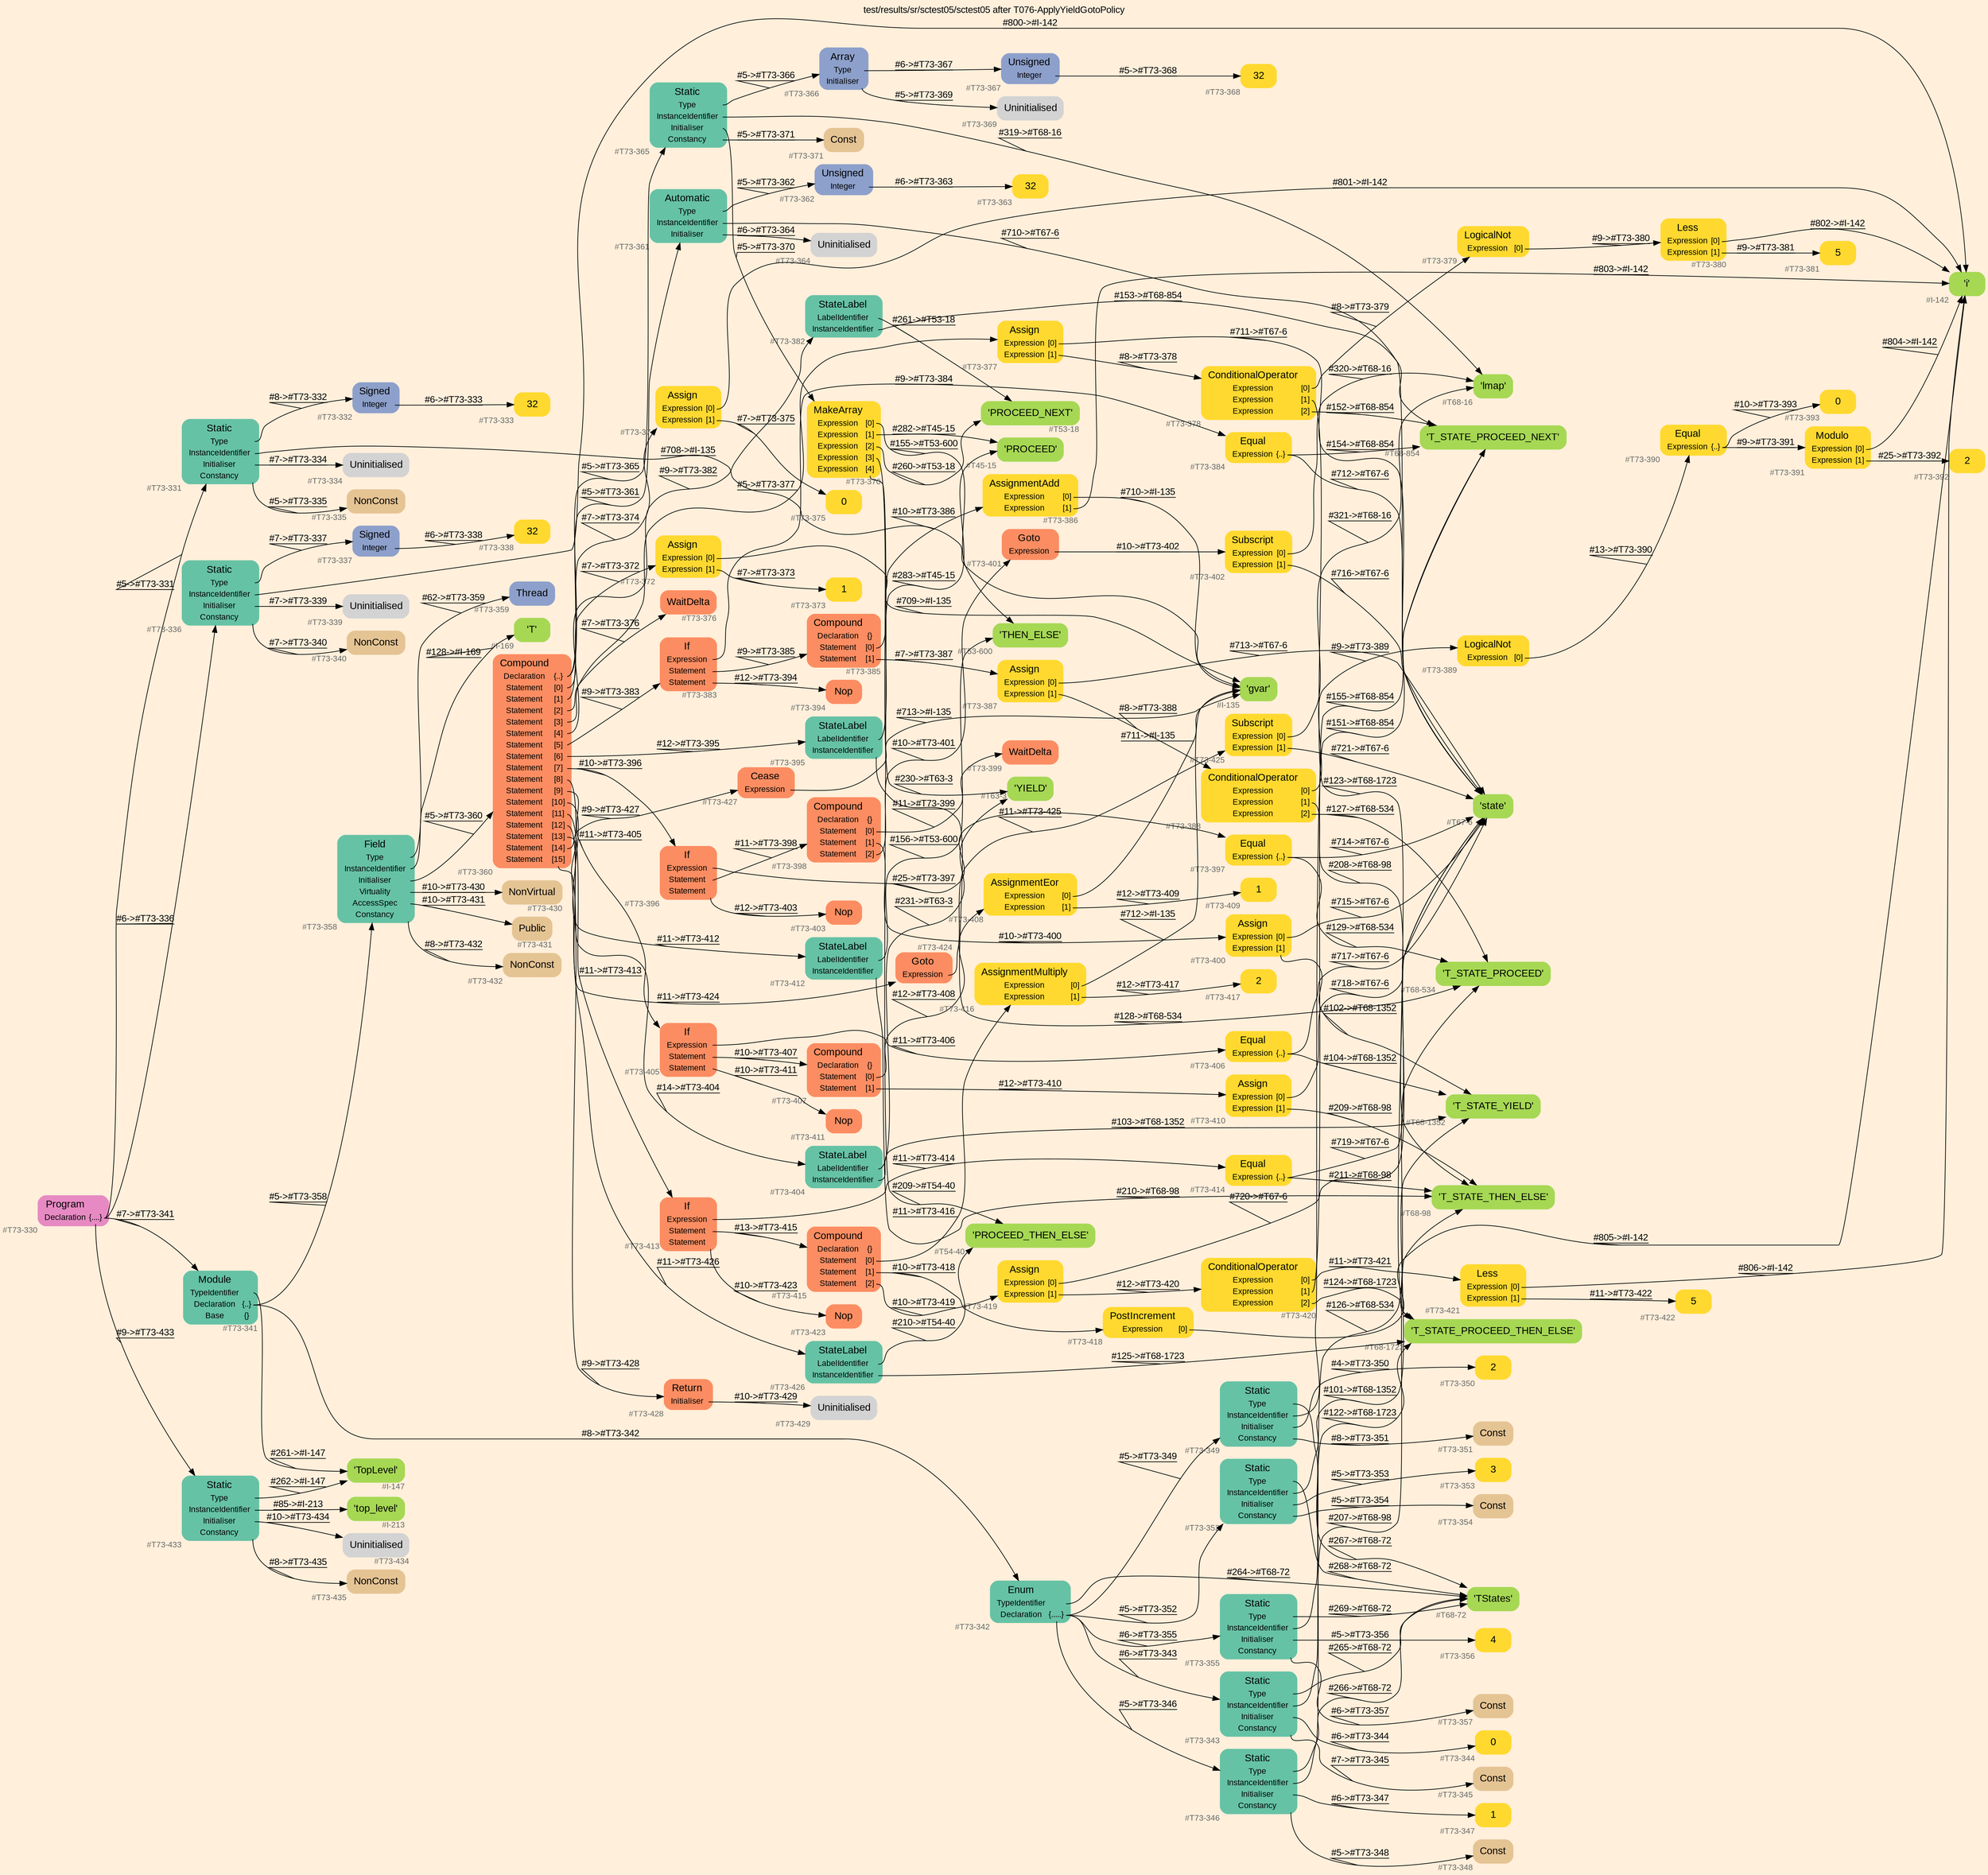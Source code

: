 digraph "test/results/sr/sctest05/sctest05 after T076-ApplyYieldGotoPolicy" {
label = "test/results/sr/sctest05/sctest05 after T076-ApplyYieldGotoPolicy"
labelloc = t
graph [
    rankdir = "LR"
    ranksep = 0.3
    bgcolor = antiquewhite1
    color = black
    fontcolor = black
    fontname = "Arial"
];
node [
    fontname = "Arial"
];
edge [
    fontname = "Arial"
];

// -------------------- node figure --------------------
// -------- block #T73-330 ----------
"#T73-330" [
    fillcolor = "/set28/4"
    xlabel = "#T73-330"
    fontsize = "12"
    fontcolor = grey40
    shape = "plaintext"
    label = <<TABLE BORDER="0" CELLBORDER="0" CELLSPACING="0">
     <TR><TD><FONT COLOR="black" POINT-SIZE="15">Program</FONT></TD></TR>
     <TR><TD><FONT COLOR="black" POINT-SIZE="12">Declaration</FONT></TD><TD PORT="port0"><FONT COLOR="black" POINT-SIZE="12">{....}</FONT></TD></TR>
    </TABLE>>
    style = "rounded,filled"
];

// -------- block #T73-331 ----------
"#T73-331" [
    fillcolor = "/set28/1"
    xlabel = "#T73-331"
    fontsize = "12"
    fontcolor = grey40
    shape = "plaintext"
    label = <<TABLE BORDER="0" CELLBORDER="0" CELLSPACING="0">
     <TR><TD><FONT COLOR="black" POINT-SIZE="15">Static</FONT></TD></TR>
     <TR><TD><FONT COLOR="black" POINT-SIZE="12">Type</FONT></TD><TD PORT="port0"></TD></TR>
     <TR><TD><FONT COLOR="black" POINT-SIZE="12">InstanceIdentifier</FONT></TD><TD PORT="port1"></TD></TR>
     <TR><TD><FONT COLOR="black" POINT-SIZE="12">Initialiser</FONT></TD><TD PORT="port2"></TD></TR>
     <TR><TD><FONT COLOR="black" POINT-SIZE="12">Constancy</FONT></TD><TD PORT="port3"></TD></TR>
    </TABLE>>
    style = "rounded,filled"
];

// -------- block #T73-332 ----------
"#T73-332" [
    fillcolor = "/set28/3"
    xlabel = "#T73-332"
    fontsize = "12"
    fontcolor = grey40
    shape = "plaintext"
    label = <<TABLE BORDER="0" CELLBORDER="0" CELLSPACING="0">
     <TR><TD><FONT COLOR="black" POINT-SIZE="15">Signed</FONT></TD></TR>
     <TR><TD><FONT COLOR="black" POINT-SIZE="12">Integer</FONT></TD><TD PORT="port0"></TD></TR>
    </TABLE>>
    style = "rounded,filled"
];

// -------- block #T73-333 ----------
"#T73-333" [
    fillcolor = "/set28/6"
    xlabel = "#T73-333"
    fontsize = "12"
    fontcolor = grey40
    shape = "plaintext"
    label = <<TABLE BORDER="0" CELLBORDER="0" CELLSPACING="0">
     <TR><TD><FONT COLOR="black" POINT-SIZE="15">32</FONT></TD></TR>
    </TABLE>>
    style = "rounded,filled"
];

// -------- block #I-135 ----------
"#I-135" [
    fillcolor = "/set28/5"
    xlabel = "#I-135"
    fontsize = "12"
    fontcolor = grey40
    shape = "plaintext"
    label = <<TABLE BORDER="0" CELLBORDER="0" CELLSPACING="0">
     <TR><TD><FONT COLOR="black" POINT-SIZE="15">'gvar'</FONT></TD></TR>
    </TABLE>>
    style = "rounded,filled"
];

// -------- block #T73-334 ----------
"#T73-334" [
    xlabel = "#T73-334"
    fontsize = "12"
    fontcolor = grey40
    shape = "plaintext"
    label = <<TABLE BORDER="0" CELLBORDER="0" CELLSPACING="0">
     <TR><TD><FONT COLOR="black" POINT-SIZE="15">Uninitialised</FONT></TD></TR>
    </TABLE>>
    style = "rounded,filled"
];

// -------- block #T73-335 ----------
"#T73-335" [
    fillcolor = "/set28/7"
    xlabel = "#T73-335"
    fontsize = "12"
    fontcolor = grey40
    shape = "plaintext"
    label = <<TABLE BORDER="0" CELLBORDER="0" CELLSPACING="0">
     <TR><TD><FONT COLOR="black" POINT-SIZE="15">NonConst</FONT></TD></TR>
    </TABLE>>
    style = "rounded,filled"
];

// -------- block #T73-336 ----------
"#T73-336" [
    fillcolor = "/set28/1"
    xlabel = "#T73-336"
    fontsize = "12"
    fontcolor = grey40
    shape = "plaintext"
    label = <<TABLE BORDER="0" CELLBORDER="0" CELLSPACING="0">
     <TR><TD><FONT COLOR="black" POINT-SIZE="15">Static</FONT></TD></TR>
     <TR><TD><FONT COLOR="black" POINT-SIZE="12">Type</FONT></TD><TD PORT="port0"></TD></TR>
     <TR><TD><FONT COLOR="black" POINT-SIZE="12">InstanceIdentifier</FONT></TD><TD PORT="port1"></TD></TR>
     <TR><TD><FONT COLOR="black" POINT-SIZE="12">Initialiser</FONT></TD><TD PORT="port2"></TD></TR>
     <TR><TD><FONT COLOR="black" POINT-SIZE="12">Constancy</FONT></TD><TD PORT="port3"></TD></TR>
    </TABLE>>
    style = "rounded,filled"
];

// -------- block #T73-337 ----------
"#T73-337" [
    fillcolor = "/set28/3"
    xlabel = "#T73-337"
    fontsize = "12"
    fontcolor = grey40
    shape = "plaintext"
    label = <<TABLE BORDER="0" CELLBORDER="0" CELLSPACING="0">
     <TR><TD><FONT COLOR="black" POINT-SIZE="15">Signed</FONT></TD></TR>
     <TR><TD><FONT COLOR="black" POINT-SIZE="12">Integer</FONT></TD><TD PORT="port0"></TD></TR>
    </TABLE>>
    style = "rounded,filled"
];

// -------- block #T73-338 ----------
"#T73-338" [
    fillcolor = "/set28/6"
    xlabel = "#T73-338"
    fontsize = "12"
    fontcolor = grey40
    shape = "plaintext"
    label = <<TABLE BORDER="0" CELLBORDER="0" CELLSPACING="0">
     <TR><TD><FONT COLOR="black" POINT-SIZE="15">32</FONT></TD></TR>
    </TABLE>>
    style = "rounded,filled"
];

// -------- block #I-142 ----------
"#I-142" [
    fillcolor = "/set28/5"
    xlabel = "#I-142"
    fontsize = "12"
    fontcolor = grey40
    shape = "plaintext"
    label = <<TABLE BORDER="0" CELLBORDER="0" CELLSPACING="0">
     <TR><TD><FONT COLOR="black" POINT-SIZE="15">'i'</FONT></TD></TR>
    </TABLE>>
    style = "rounded,filled"
];

// -------- block #T73-339 ----------
"#T73-339" [
    xlabel = "#T73-339"
    fontsize = "12"
    fontcolor = grey40
    shape = "plaintext"
    label = <<TABLE BORDER="0" CELLBORDER="0" CELLSPACING="0">
     <TR><TD><FONT COLOR="black" POINT-SIZE="15">Uninitialised</FONT></TD></TR>
    </TABLE>>
    style = "rounded,filled"
];

// -------- block #T73-340 ----------
"#T73-340" [
    fillcolor = "/set28/7"
    xlabel = "#T73-340"
    fontsize = "12"
    fontcolor = grey40
    shape = "plaintext"
    label = <<TABLE BORDER="0" CELLBORDER="0" CELLSPACING="0">
     <TR><TD><FONT COLOR="black" POINT-SIZE="15">NonConst</FONT></TD></TR>
    </TABLE>>
    style = "rounded,filled"
];

// -------- block #T73-341 ----------
"#T73-341" [
    fillcolor = "/set28/1"
    xlabel = "#T73-341"
    fontsize = "12"
    fontcolor = grey40
    shape = "plaintext"
    label = <<TABLE BORDER="0" CELLBORDER="0" CELLSPACING="0">
     <TR><TD><FONT COLOR="black" POINT-SIZE="15">Module</FONT></TD></TR>
     <TR><TD><FONT COLOR="black" POINT-SIZE="12">TypeIdentifier</FONT></TD><TD PORT="port0"></TD></TR>
     <TR><TD><FONT COLOR="black" POINT-SIZE="12">Declaration</FONT></TD><TD PORT="port1"><FONT COLOR="black" POINT-SIZE="12">{..}</FONT></TD></TR>
     <TR><TD><FONT COLOR="black" POINT-SIZE="12">Base</FONT></TD><TD PORT="port2"><FONT COLOR="black" POINT-SIZE="12">{}</FONT></TD></TR>
    </TABLE>>
    style = "rounded,filled"
];

// -------- block #I-147 ----------
"#I-147" [
    fillcolor = "/set28/5"
    xlabel = "#I-147"
    fontsize = "12"
    fontcolor = grey40
    shape = "plaintext"
    label = <<TABLE BORDER="0" CELLBORDER="0" CELLSPACING="0">
     <TR><TD><FONT COLOR="black" POINT-SIZE="15">'TopLevel'</FONT></TD></TR>
    </TABLE>>
    style = "rounded,filled"
];

// -------- block #T73-342 ----------
"#T73-342" [
    fillcolor = "/set28/1"
    xlabel = "#T73-342"
    fontsize = "12"
    fontcolor = grey40
    shape = "plaintext"
    label = <<TABLE BORDER="0" CELLBORDER="0" CELLSPACING="0">
     <TR><TD><FONT COLOR="black" POINT-SIZE="15">Enum</FONT></TD></TR>
     <TR><TD><FONT COLOR="black" POINT-SIZE="12">TypeIdentifier</FONT></TD><TD PORT="port0"></TD></TR>
     <TR><TD><FONT COLOR="black" POINT-SIZE="12">Declaration</FONT></TD><TD PORT="port1"><FONT COLOR="black" POINT-SIZE="12">{.....}</FONT></TD></TR>
    </TABLE>>
    style = "rounded,filled"
];

// -------- block #T68-72 ----------
"#T68-72" [
    fillcolor = "/set28/5"
    xlabel = "#T68-72"
    fontsize = "12"
    fontcolor = grey40
    shape = "plaintext"
    label = <<TABLE BORDER="0" CELLBORDER="0" CELLSPACING="0">
     <TR><TD><FONT COLOR="black" POINT-SIZE="15">'TStates'</FONT></TD></TR>
    </TABLE>>
    style = "rounded,filled"
];

// -------- block #T73-343 ----------
"#T73-343" [
    fillcolor = "/set28/1"
    xlabel = "#T73-343"
    fontsize = "12"
    fontcolor = grey40
    shape = "plaintext"
    label = <<TABLE BORDER="0" CELLBORDER="0" CELLSPACING="0">
     <TR><TD><FONT COLOR="black" POINT-SIZE="15">Static</FONT></TD></TR>
     <TR><TD><FONT COLOR="black" POINT-SIZE="12">Type</FONT></TD><TD PORT="port0"></TD></TR>
     <TR><TD><FONT COLOR="black" POINT-SIZE="12">InstanceIdentifier</FONT></TD><TD PORT="port1"></TD></TR>
     <TR><TD><FONT COLOR="black" POINT-SIZE="12">Initialiser</FONT></TD><TD PORT="port2"></TD></TR>
     <TR><TD><FONT COLOR="black" POINT-SIZE="12">Constancy</FONT></TD><TD PORT="port3"></TD></TR>
    </TABLE>>
    style = "rounded,filled"
];

// -------- block #T68-98 ----------
"#T68-98" [
    fillcolor = "/set28/5"
    xlabel = "#T68-98"
    fontsize = "12"
    fontcolor = grey40
    shape = "plaintext"
    label = <<TABLE BORDER="0" CELLBORDER="0" CELLSPACING="0">
     <TR><TD><FONT COLOR="black" POINT-SIZE="15">'T_STATE_THEN_ELSE'</FONT></TD></TR>
    </TABLE>>
    style = "rounded,filled"
];

// -------- block #T73-344 ----------
"#T73-344" [
    fillcolor = "/set28/6"
    xlabel = "#T73-344"
    fontsize = "12"
    fontcolor = grey40
    shape = "plaintext"
    label = <<TABLE BORDER="0" CELLBORDER="0" CELLSPACING="0">
     <TR><TD><FONT COLOR="black" POINT-SIZE="15">0</FONT></TD></TR>
    </TABLE>>
    style = "rounded,filled"
];

// -------- block #T73-345 ----------
"#T73-345" [
    fillcolor = "/set28/7"
    xlabel = "#T73-345"
    fontsize = "12"
    fontcolor = grey40
    shape = "plaintext"
    label = <<TABLE BORDER="0" CELLBORDER="0" CELLSPACING="0">
     <TR><TD><FONT COLOR="black" POINT-SIZE="15">Const</FONT></TD></TR>
    </TABLE>>
    style = "rounded,filled"
];

// -------- block #T73-346 ----------
"#T73-346" [
    fillcolor = "/set28/1"
    xlabel = "#T73-346"
    fontsize = "12"
    fontcolor = grey40
    shape = "plaintext"
    label = <<TABLE BORDER="0" CELLBORDER="0" CELLSPACING="0">
     <TR><TD><FONT COLOR="black" POINT-SIZE="15">Static</FONT></TD></TR>
     <TR><TD><FONT COLOR="black" POINT-SIZE="12">Type</FONT></TD><TD PORT="port0"></TD></TR>
     <TR><TD><FONT COLOR="black" POINT-SIZE="12">InstanceIdentifier</FONT></TD><TD PORT="port1"></TD></TR>
     <TR><TD><FONT COLOR="black" POINT-SIZE="12">Initialiser</FONT></TD><TD PORT="port2"></TD></TR>
     <TR><TD><FONT COLOR="black" POINT-SIZE="12">Constancy</FONT></TD><TD PORT="port3"></TD></TR>
    </TABLE>>
    style = "rounded,filled"
];

// -------- block #T68-534 ----------
"#T68-534" [
    fillcolor = "/set28/5"
    xlabel = "#T68-534"
    fontsize = "12"
    fontcolor = grey40
    shape = "plaintext"
    label = <<TABLE BORDER="0" CELLBORDER="0" CELLSPACING="0">
     <TR><TD><FONT COLOR="black" POINT-SIZE="15">'T_STATE_PROCEED'</FONT></TD></TR>
    </TABLE>>
    style = "rounded,filled"
];

// -------- block #T73-347 ----------
"#T73-347" [
    fillcolor = "/set28/6"
    xlabel = "#T73-347"
    fontsize = "12"
    fontcolor = grey40
    shape = "plaintext"
    label = <<TABLE BORDER="0" CELLBORDER="0" CELLSPACING="0">
     <TR><TD><FONT COLOR="black" POINT-SIZE="15">1</FONT></TD></TR>
    </TABLE>>
    style = "rounded,filled"
];

// -------- block #T73-348 ----------
"#T73-348" [
    fillcolor = "/set28/7"
    xlabel = "#T73-348"
    fontsize = "12"
    fontcolor = grey40
    shape = "plaintext"
    label = <<TABLE BORDER="0" CELLBORDER="0" CELLSPACING="0">
     <TR><TD><FONT COLOR="black" POINT-SIZE="15">Const</FONT></TD></TR>
    </TABLE>>
    style = "rounded,filled"
];

// -------- block #T73-349 ----------
"#T73-349" [
    fillcolor = "/set28/1"
    xlabel = "#T73-349"
    fontsize = "12"
    fontcolor = grey40
    shape = "plaintext"
    label = <<TABLE BORDER="0" CELLBORDER="0" CELLSPACING="0">
     <TR><TD><FONT COLOR="black" POINT-SIZE="15">Static</FONT></TD></TR>
     <TR><TD><FONT COLOR="black" POINT-SIZE="12">Type</FONT></TD><TD PORT="port0"></TD></TR>
     <TR><TD><FONT COLOR="black" POINT-SIZE="12">InstanceIdentifier</FONT></TD><TD PORT="port1"></TD></TR>
     <TR><TD><FONT COLOR="black" POINT-SIZE="12">Initialiser</FONT></TD><TD PORT="port2"></TD></TR>
     <TR><TD><FONT COLOR="black" POINT-SIZE="12">Constancy</FONT></TD><TD PORT="port3"></TD></TR>
    </TABLE>>
    style = "rounded,filled"
];

// -------- block #T68-854 ----------
"#T68-854" [
    fillcolor = "/set28/5"
    xlabel = "#T68-854"
    fontsize = "12"
    fontcolor = grey40
    shape = "plaintext"
    label = <<TABLE BORDER="0" CELLBORDER="0" CELLSPACING="0">
     <TR><TD><FONT COLOR="black" POINT-SIZE="15">'T_STATE_PROCEED_NEXT'</FONT></TD></TR>
    </TABLE>>
    style = "rounded,filled"
];

// -------- block #T73-350 ----------
"#T73-350" [
    fillcolor = "/set28/6"
    xlabel = "#T73-350"
    fontsize = "12"
    fontcolor = grey40
    shape = "plaintext"
    label = <<TABLE BORDER="0" CELLBORDER="0" CELLSPACING="0">
     <TR><TD><FONT COLOR="black" POINT-SIZE="15">2</FONT></TD></TR>
    </TABLE>>
    style = "rounded,filled"
];

// -------- block #T73-351 ----------
"#T73-351" [
    fillcolor = "/set28/7"
    xlabel = "#T73-351"
    fontsize = "12"
    fontcolor = grey40
    shape = "plaintext"
    label = <<TABLE BORDER="0" CELLBORDER="0" CELLSPACING="0">
     <TR><TD><FONT COLOR="black" POINT-SIZE="15">Const</FONT></TD></TR>
    </TABLE>>
    style = "rounded,filled"
];

// -------- block #T73-352 ----------
"#T73-352" [
    fillcolor = "/set28/1"
    xlabel = "#T73-352"
    fontsize = "12"
    fontcolor = grey40
    shape = "plaintext"
    label = <<TABLE BORDER="0" CELLBORDER="0" CELLSPACING="0">
     <TR><TD><FONT COLOR="black" POINT-SIZE="15">Static</FONT></TD></TR>
     <TR><TD><FONT COLOR="black" POINT-SIZE="12">Type</FONT></TD><TD PORT="port0"></TD></TR>
     <TR><TD><FONT COLOR="black" POINT-SIZE="12">InstanceIdentifier</FONT></TD><TD PORT="port1"></TD></TR>
     <TR><TD><FONT COLOR="black" POINT-SIZE="12">Initialiser</FONT></TD><TD PORT="port2"></TD></TR>
     <TR><TD><FONT COLOR="black" POINT-SIZE="12">Constancy</FONT></TD><TD PORT="port3"></TD></TR>
    </TABLE>>
    style = "rounded,filled"
];

// -------- block #T68-1352 ----------
"#T68-1352" [
    fillcolor = "/set28/5"
    xlabel = "#T68-1352"
    fontsize = "12"
    fontcolor = grey40
    shape = "plaintext"
    label = <<TABLE BORDER="0" CELLBORDER="0" CELLSPACING="0">
     <TR><TD><FONT COLOR="black" POINT-SIZE="15">'T_STATE_YIELD'</FONT></TD></TR>
    </TABLE>>
    style = "rounded,filled"
];

// -------- block #T73-353 ----------
"#T73-353" [
    fillcolor = "/set28/6"
    xlabel = "#T73-353"
    fontsize = "12"
    fontcolor = grey40
    shape = "plaintext"
    label = <<TABLE BORDER="0" CELLBORDER="0" CELLSPACING="0">
     <TR><TD><FONT COLOR="black" POINT-SIZE="15">3</FONT></TD></TR>
    </TABLE>>
    style = "rounded,filled"
];

// -------- block #T73-354 ----------
"#T73-354" [
    fillcolor = "/set28/7"
    xlabel = "#T73-354"
    fontsize = "12"
    fontcolor = grey40
    shape = "plaintext"
    label = <<TABLE BORDER="0" CELLBORDER="0" CELLSPACING="0">
     <TR><TD><FONT COLOR="black" POINT-SIZE="15">Const</FONT></TD></TR>
    </TABLE>>
    style = "rounded,filled"
];

// -------- block #T73-355 ----------
"#T73-355" [
    fillcolor = "/set28/1"
    xlabel = "#T73-355"
    fontsize = "12"
    fontcolor = grey40
    shape = "plaintext"
    label = <<TABLE BORDER="0" CELLBORDER="0" CELLSPACING="0">
     <TR><TD><FONT COLOR="black" POINT-SIZE="15">Static</FONT></TD></TR>
     <TR><TD><FONT COLOR="black" POINT-SIZE="12">Type</FONT></TD><TD PORT="port0"></TD></TR>
     <TR><TD><FONT COLOR="black" POINT-SIZE="12">InstanceIdentifier</FONT></TD><TD PORT="port1"></TD></TR>
     <TR><TD><FONT COLOR="black" POINT-SIZE="12">Initialiser</FONT></TD><TD PORT="port2"></TD></TR>
     <TR><TD><FONT COLOR="black" POINT-SIZE="12">Constancy</FONT></TD><TD PORT="port3"></TD></TR>
    </TABLE>>
    style = "rounded,filled"
];

// -------- block #T68-1723 ----------
"#T68-1723" [
    fillcolor = "/set28/5"
    xlabel = "#T68-1723"
    fontsize = "12"
    fontcolor = grey40
    shape = "plaintext"
    label = <<TABLE BORDER="0" CELLBORDER="0" CELLSPACING="0">
     <TR><TD><FONT COLOR="black" POINT-SIZE="15">'T_STATE_PROCEED_THEN_ELSE'</FONT></TD></TR>
    </TABLE>>
    style = "rounded,filled"
];

// -------- block #T73-356 ----------
"#T73-356" [
    fillcolor = "/set28/6"
    xlabel = "#T73-356"
    fontsize = "12"
    fontcolor = grey40
    shape = "plaintext"
    label = <<TABLE BORDER="0" CELLBORDER="0" CELLSPACING="0">
     <TR><TD><FONT COLOR="black" POINT-SIZE="15">4</FONT></TD></TR>
    </TABLE>>
    style = "rounded,filled"
];

// -------- block #T73-357 ----------
"#T73-357" [
    fillcolor = "/set28/7"
    xlabel = "#T73-357"
    fontsize = "12"
    fontcolor = grey40
    shape = "plaintext"
    label = <<TABLE BORDER="0" CELLBORDER="0" CELLSPACING="0">
     <TR><TD><FONT COLOR="black" POINT-SIZE="15">Const</FONT></TD></TR>
    </TABLE>>
    style = "rounded,filled"
];

// -------- block #T73-358 ----------
"#T73-358" [
    fillcolor = "/set28/1"
    xlabel = "#T73-358"
    fontsize = "12"
    fontcolor = grey40
    shape = "plaintext"
    label = <<TABLE BORDER="0" CELLBORDER="0" CELLSPACING="0">
     <TR><TD><FONT COLOR="black" POINT-SIZE="15">Field</FONT></TD></TR>
     <TR><TD><FONT COLOR="black" POINT-SIZE="12">Type</FONT></TD><TD PORT="port0"></TD></TR>
     <TR><TD><FONT COLOR="black" POINT-SIZE="12">InstanceIdentifier</FONT></TD><TD PORT="port1"></TD></TR>
     <TR><TD><FONT COLOR="black" POINT-SIZE="12">Initialiser</FONT></TD><TD PORT="port2"></TD></TR>
     <TR><TD><FONT COLOR="black" POINT-SIZE="12">Virtuality</FONT></TD><TD PORT="port3"></TD></TR>
     <TR><TD><FONT COLOR="black" POINT-SIZE="12">AccessSpec</FONT></TD><TD PORT="port4"></TD></TR>
     <TR><TD><FONT COLOR="black" POINT-SIZE="12">Constancy</FONT></TD><TD PORT="port5"></TD></TR>
    </TABLE>>
    style = "rounded,filled"
];

// -------- block #T73-359 ----------
"#T73-359" [
    fillcolor = "/set28/3"
    xlabel = "#T73-359"
    fontsize = "12"
    fontcolor = grey40
    shape = "plaintext"
    label = <<TABLE BORDER="0" CELLBORDER="0" CELLSPACING="0">
     <TR><TD><FONT COLOR="black" POINT-SIZE="15">Thread</FONT></TD></TR>
    </TABLE>>
    style = "rounded,filled"
];

// -------- block #I-169 ----------
"#I-169" [
    fillcolor = "/set28/5"
    xlabel = "#I-169"
    fontsize = "12"
    fontcolor = grey40
    shape = "plaintext"
    label = <<TABLE BORDER="0" CELLBORDER="0" CELLSPACING="0">
     <TR><TD><FONT COLOR="black" POINT-SIZE="15">'T'</FONT></TD></TR>
    </TABLE>>
    style = "rounded,filled"
];

// -------- block #T73-360 ----------
"#T73-360" [
    fillcolor = "/set28/2"
    xlabel = "#T73-360"
    fontsize = "12"
    fontcolor = grey40
    shape = "plaintext"
    label = <<TABLE BORDER="0" CELLBORDER="0" CELLSPACING="0">
     <TR><TD><FONT COLOR="black" POINT-SIZE="15">Compound</FONT></TD></TR>
     <TR><TD><FONT COLOR="black" POINT-SIZE="12">Declaration</FONT></TD><TD PORT="port0"><FONT COLOR="black" POINT-SIZE="12">{..}</FONT></TD></TR>
     <TR><TD><FONT COLOR="black" POINT-SIZE="12">Statement</FONT></TD><TD PORT="port1"><FONT COLOR="black" POINT-SIZE="12">[0]</FONT></TD></TR>
     <TR><TD><FONT COLOR="black" POINT-SIZE="12">Statement</FONT></TD><TD PORT="port2"><FONT COLOR="black" POINT-SIZE="12">[1]</FONT></TD></TR>
     <TR><TD><FONT COLOR="black" POINT-SIZE="12">Statement</FONT></TD><TD PORT="port3"><FONT COLOR="black" POINT-SIZE="12">[2]</FONT></TD></TR>
     <TR><TD><FONT COLOR="black" POINT-SIZE="12">Statement</FONT></TD><TD PORT="port4"><FONT COLOR="black" POINT-SIZE="12">[3]</FONT></TD></TR>
     <TR><TD><FONT COLOR="black" POINT-SIZE="12">Statement</FONT></TD><TD PORT="port5"><FONT COLOR="black" POINT-SIZE="12">[4]</FONT></TD></TR>
     <TR><TD><FONT COLOR="black" POINT-SIZE="12">Statement</FONT></TD><TD PORT="port6"><FONT COLOR="black" POINT-SIZE="12">[5]</FONT></TD></TR>
     <TR><TD><FONT COLOR="black" POINT-SIZE="12">Statement</FONT></TD><TD PORT="port7"><FONT COLOR="black" POINT-SIZE="12">[6]</FONT></TD></TR>
     <TR><TD><FONT COLOR="black" POINT-SIZE="12">Statement</FONT></TD><TD PORT="port8"><FONT COLOR="black" POINT-SIZE="12">[7]</FONT></TD></TR>
     <TR><TD><FONT COLOR="black" POINT-SIZE="12">Statement</FONT></TD><TD PORT="port9"><FONT COLOR="black" POINT-SIZE="12">[8]</FONT></TD></TR>
     <TR><TD><FONT COLOR="black" POINT-SIZE="12">Statement</FONT></TD><TD PORT="port10"><FONT COLOR="black" POINT-SIZE="12">[9]</FONT></TD></TR>
     <TR><TD><FONT COLOR="black" POINT-SIZE="12">Statement</FONT></TD><TD PORT="port11"><FONT COLOR="black" POINT-SIZE="12">[10]</FONT></TD></TR>
     <TR><TD><FONT COLOR="black" POINT-SIZE="12">Statement</FONT></TD><TD PORT="port12"><FONT COLOR="black" POINT-SIZE="12">[11]</FONT></TD></TR>
     <TR><TD><FONT COLOR="black" POINT-SIZE="12">Statement</FONT></TD><TD PORT="port13"><FONT COLOR="black" POINT-SIZE="12">[12]</FONT></TD></TR>
     <TR><TD><FONT COLOR="black" POINT-SIZE="12">Statement</FONT></TD><TD PORT="port14"><FONT COLOR="black" POINT-SIZE="12">[13]</FONT></TD></TR>
     <TR><TD><FONT COLOR="black" POINT-SIZE="12">Statement</FONT></TD><TD PORT="port15"><FONT COLOR="black" POINT-SIZE="12">[14]</FONT></TD></TR>
     <TR><TD><FONT COLOR="black" POINT-SIZE="12">Statement</FONT></TD><TD PORT="port16"><FONT COLOR="black" POINT-SIZE="12">[15]</FONT></TD></TR>
    </TABLE>>
    style = "rounded,filled"
];

// -------- block #T73-361 ----------
"#T73-361" [
    fillcolor = "/set28/1"
    xlabel = "#T73-361"
    fontsize = "12"
    fontcolor = grey40
    shape = "plaintext"
    label = <<TABLE BORDER="0" CELLBORDER="0" CELLSPACING="0">
     <TR><TD><FONT COLOR="black" POINT-SIZE="15">Automatic</FONT></TD></TR>
     <TR><TD><FONT COLOR="black" POINT-SIZE="12">Type</FONT></TD><TD PORT="port0"></TD></TR>
     <TR><TD><FONT COLOR="black" POINT-SIZE="12">InstanceIdentifier</FONT></TD><TD PORT="port1"></TD></TR>
     <TR><TD><FONT COLOR="black" POINT-SIZE="12">Initialiser</FONT></TD><TD PORT="port2"></TD></TR>
    </TABLE>>
    style = "rounded,filled"
];

// -------- block #T73-362 ----------
"#T73-362" [
    fillcolor = "/set28/3"
    xlabel = "#T73-362"
    fontsize = "12"
    fontcolor = grey40
    shape = "plaintext"
    label = <<TABLE BORDER="0" CELLBORDER="0" CELLSPACING="0">
     <TR><TD><FONT COLOR="black" POINT-SIZE="15">Unsigned</FONT></TD></TR>
     <TR><TD><FONT COLOR="black" POINT-SIZE="12">Integer</FONT></TD><TD PORT="port0"></TD></TR>
    </TABLE>>
    style = "rounded,filled"
];

// -------- block #T73-363 ----------
"#T73-363" [
    fillcolor = "/set28/6"
    xlabel = "#T73-363"
    fontsize = "12"
    fontcolor = grey40
    shape = "plaintext"
    label = <<TABLE BORDER="0" CELLBORDER="0" CELLSPACING="0">
     <TR><TD><FONT COLOR="black" POINT-SIZE="15">32</FONT></TD></TR>
    </TABLE>>
    style = "rounded,filled"
];

// -------- block #T67-6 ----------
"#T67-6" [
    fillcolor = "/set28/5"
    xlabel = "#T67-6"
    fontsize = "12"
    fontcolor = grey40
    shape = "plaintext"
    label = <<TABLE BORDER="0" CELLBORDER="0" CELLSPACING="0">
     <TR><TD><FONT COLOR="black" POINT-SIZE="15">'state'</FONT></TD></TR>
    </TABLE>>
    style = "rounded,filled"
];

// -------- block #T73-364 ----------
"#T73-364" [
    xlabel = "#T73-364"
    fontsize = "12"
    fontcolor = grey40
    shape = "plaintext"
    label = <<TABLE BORDER="0" CELLBORDER="0" CELLSPACING="0">
     <TR><TD><FONT COLOR="black" POINT-SIZE="15">Uninitialised</FONT></TD></TR>
    </TABLE>>
    style = "rounded,filled"
];

// -------- block #T73-365 ----------
"#T73-365" [
    fillcolor = "/set28/1"
    xlabel = "#T73-365"
    fontsize = "12"
    fontcolor = grey40
    shape = "plaintext"
    label = <<TABLE BORDER="0" CELLBORDER="0" CELLSPACING="0">
     <TR><TD><FONT COLOR="black" POINT-SIZE="15">Static</FONT></TD></TR>
     <TR><TD><FONT COLOR="black" POINT-SIZE="12">Type</FONT></TD><TD PORT="port0"></TD></TR>
     <TR><TD><FONT COLOR="black" POINT-SIZE="12">InstanceIdentifier</FONT></TD><TD PORT="port1"></TD></TR>
     <TR><TD><FONT COLOR="black" POINT-SIZE="12">Initialiser</FONT></TD><TD PORT="port2"></TD></TR>
     <TR><TD><FONT COLOR="black" POINT-SIZE="12">Constancy</FONT></TD><TD PORT="port3"></TD></TR>
    </TABLE>>
    style = "rounded,filled"
];

// -------- block #T73-366 ----------
"#T73-366" [
    fillcolor = "/set28/3"
    xlabel = "#T73-366"
    fontsize = "12"
    fontcolor = grey40
    shape = "plaintext"
    label = <<TABLE BORDER="0" CELLBORDER="0" CELLSPACING="0">
     <TR><TD><FONT COLOR="black" POINT-SIZE="15">Array</FONT></TD></TR>
     <TR><TD><FONT COLOR="black" POINT-SIZE="12">Type</FONT></TD><TD PORT="port0"></TD></TR>
     <TR><TD><FONT COLOR="black" POINT-SIZE="12">Initialiser</FONT></TD><TD PORT="port1"></TD></TR>
    </TABLE>>
    style = "rounded,filled"
];

// -------- block #T73-367 ----------
"#T73-367" [
    fillcolor = "/set28/3"
    xlabel = "#T73-367"
    fontsize = "12"
    fontcolor = grey40
    shape = "plaintext"
    label = <<TABLE BORDER="0" CELLBORDER="0" CELLSPACING="0">
     <TR><TD><FONT COLOR="black" POINT-SIZE="15">Unsigned</FONT></TD></TR>
     <TR><TD><FONT COLOR="black" POINT-SIZE="12">Integer</FONT></TD><TD PORT="port0"></TD></TR>
    </TABLE>>
    style = "rounded,filled"
];

// -------- block #T73-368 ----------
"#T73-368" [
    fillcolor = "/set28/6"
    xlabel = "#T73-368"
    fontsize = "12"
    fontcolor = grey40
    shape = "plaintext"
    label = <<TABLE BORDER="0" CELLBORDER="0" CELLSPACING="0">
     <TR><TD><FONT COLOR="black" POINT-SIZE="15">32</FONT></TD></TR>
    </TABLE>>
    style = "rounded,filled"
];

// -------- block #T73-369 ----------
"#T73-369" [
    xlabel = "#T73-369"
    fontsize = "12"
    fontcolor = grey40
    shape = "plaintext"
    label = <<TABLE BORDER="0" CELLBORDER="0" CELLSPACING="0">
     <TR><TD><FONT COLOR="black" POINT-SIZE="15">Uninitialised</FONT></TD></TR>
    </TABLE>>
    style = "rounded,filled"
];

// -------- block #T68-16 ----------
"#T68-16" [
    fillcolor = "/set28/5"
    xlabel = "#T68-16"
    fontsize = "12"
    fontcolor = grey40
    shape = "plaintext"
    label = <<TABLE BORDER="0" CELLBORDER="0" CELLSPACING="0">
     <TR><TD><FONT COLOR="black" POINT-SIZE="15">'lmap'</FONT></TD></TR>
    </TABLE>>
    style = "rounded,filled"
];

// -------- block #T73-370 ----------
"#T73-370" [
    fillcolor = "/set28/6"
    xlabel = "#T73-370"
    fontsize = "12"
    fontcolor = grey40
    shape = "plaintext"
    label = <<TABLE BORDER="0" CELLBORDER="0" CELLSPACING="0">
     <TR><TD><FONT COLOR="black" POINT-SIZE="15">MakeArray</FONT></TD></TR>
     <TR><TD><FONT COLOR="black" POINT-SIZE="12">Expression</FONT></TD><TD PORT="port0"><FONT COLOR="black" POINT-SIZE="12">[0]</FONT></TD></TR>
     <TR><TD><FONT COLOR="black" POINT-SIZE="12">Expression</FONT></TD><TD PORT="port1"><FONT COLOR="black" POINT-SIZE="12">[1]</FONT></TD></TR>
     <TR><TD><FONT COLOR="black" POINT-SIZE="12">Expression</FONT></TD><TD PORT="port2"><FONT COLOR="black" POINT-SIZE="12">[2]</FONT></TD></TR>
     <TR><TD><FONT COLOR="black" POINT-SIZE="12">Expression</FONT></TD><TD PORT="port3"><FONT COLOR="black" POINT-SIZE="12">[3]</FONT></TD></TR>
     <TR><TD><FONT COLOR="black" POINT-SIZE="12">Expression</FONT></TD><TD PORT="port4"><FONT COLOR="black" POINT-SIZE="12">[4]</FONT></TD></TR>
    </TABLE>>
    style = "rounded,filled"
];

// -------- block #T53-600 ----------
"#T53-600" [
    fillcolor = "/set28/5"
    xlabel = "#T53-600"
    fontsize = "12"
    fontcolor = grey40
    shape = "plaintext"
    label = <<TABLE BORDER="0" CELLBORDER="0" CELLSPACING="0">
     <TR><TD><FONT COLOR="black" POINT-SIZE="15">'THEN_ELSE'</FONT></TD></TR>
    </TABLE>>
    style = "rounded,filled"
];

// -------- block #T45-15 ----------
"#T45-15" [
    fillcolor = "/set28/5"
    xlabel = "#T45-15"
    fontsize = "12"
    fontcolor = grey40
    shape = "plaintext"
    label = <<TABLE BORDER="0" CELLBORDER="0" CELLSPACING="0">
     <TR><TD><FONT COLOR="black" POINT-SIZE="15">'PROCEED'</FONT></TD></TR>
    </TABLE>>
    style = "rounded,filled"
];

// -------- block #T53-18 ----------
"#T53-18" [
    fillcolor = "/set28/5"
    xlabel = "#T53-18"
    fontsize = "12"
    fontcolor = grey40
    shape = "plaintext"
    label = <<TABLE BORDER="0" CELLBORDER="0" CELLSPACING="0">
     <TR><TD><FONT COLOR="black" POINT-SIZE="15">'PROCEED_NEXT'</FONT></TD></TR>
    </TABLE>>
    style = "rounded,filled"
];

// -------- block #T63-3 ----------
"#T63-3" [
    fillcolor = "/set28/5"
    xlabel = "#T63-3"
    fontsize = "12"
    fontcolor = grey40
    shape = "plaintext"
    label = <<TABLE BORDER="0" CELLBORDER="0" CELLSPACING="0">
     <TR><TD><FONT COLOR="black" POINT-SIZE="15">'YIELD'</FONT></TD></TR>
    </TABLE>>
    style = "rounded,filled"
];

// -------- block #T54-40 ----------
"#T54-40" [
    fillcolor = "/set28/5"
    xlabel = "#T54-40"
    fontsize = "12"
    fontcolor = grey40
    shape = "plaintext"
    label = <<TABLE BORDER="0" CELLBORDER="0" CELLSPACING="0">
     <TR><TD><FONT COLOR="black" POINT-SIZE="15">'PROCEED_THEN_ELSE'</FONT></TD></TR>
    </TABLE>>
    style = "rounded,filled"
];

// -------- block #T73-371 ----------
"#T73-371" [
    fillcolor = "/set28/7"
    xlabel = "#T73-371"
    fontsize = "12"
    fontcolor = grey40
    shape = "plaintext"
    label = <<TABLE BORDER="0" CELLBORDER="0" CELLSPACING="0">
     <TR><TD><FONT COLOR="black" POINT-SIZE="15">Const</FONT></TD></TR>
    </TABLE>>
    style = "rounded,filled"
];

// -------- block #T73-372 ----------
"#T73-372" [
    fillcolor = "/set28/6"
    xlabel = "#T73-372"
    fontsize = "12"
    fontcolor = grey40
    shape = "plaintext"
    label = <<TABLE BORDER="0" CELLBORDER="0" CELLSPACING="0">
     <TR><TD><FONT COLOR="black" POINT-SIZE="15">Assign</FONT></TD></TR>
     <TR><TD><FONT COLOR="black" POINT-SIZE="12">Expression</FONT></TD><TD PORT="port0"><FONT COLOR="black" POINT-SIZE="12">[0]</FONT></TD></TR>
     <TR><TD><FONT COLOR="black" POINT-SIZE="12">Expression</FONT></TD><TD PORT="port1"><FONT COLOR="black" POINT-SIZE="12">[1]</FONT></TD></TR>
    </TABLE>>
    style = "rounded,filled"
];

// -------- block #T73-373 ----------
"#T73-373" [
    fillcolor = "/set28/6"
    xlabel = "#T73-373"
    fontsize = "12"
    fontcolor = grey40
    shape = "plaintext"
    label = <<TABLE BORDER="0" CELLBORDER="0" CELLSPACING="0">
     <TR><TD><FONT COLOR="black" POINT-SIZE="15">1</FONT></TD></TR>
    </TABLE>>
    style = "rounded,filled"
];

// -------- block #T73-374 ----------
"#T73-374" [
    fillcolor = "/set28/6"
    xlabel = "#T73-374"
    fontsize = "12"
    fontcolor = grey40
    shape = "plaintext"
    label = <<TABLE BORDER="0" CELLBORDER="0" CELLSPACING="0">
     <TR><TD><FONT COLOR="black" POINT-SIZE="15">Assign</FONT></TD></TR>
     <TR><TD><FONT COLOR="black" POINT-SIZE="12">Expression</FONT></TD><TD PORT="port0"><FONT COLOR="black" POINT-SIZE="12">[0]</FONT></TD></TR>
     <TR><TD><FONT COLOR="black" POINT-SIZE="12">Expression</FONT></TD><TD PORT="port1"><FONT COLOR="black" POINT-SIZE="12">[1]</FONT></TD></TR>
    </TABLE>>
    style = "rounded,filled"
];

// -------- block #T73-375 ----------
"#T73-375" [
    fillcolor = "/set28/6"
    xlabel = "#T73-375"
    fontsize = "12"
    fontcolor = grey40
    shape = "plaintext"
    label = <<TABLE BORDER="0" CELLBORDER="0" CELLSPACING="0">
     <TR><TD><FONT COLOR="black" POINT-SIZE="15">0</FONT></TD></TR>
    </TABLE>>
    style = "rounded,filled"
];

// -------- block #T73-376 ----------
"#T73-376" [
    fillcolor = "/set28/2"
    xlabel = "#T73-376"
    fontsize = "12"
    fontcolor = grey40
    shape = "plaintext"
    label = <<TABLE BORDER="0" CELLBORDER="0" CELLSPACING="0">
     <TR><TD><FONT COLOR="black" POINT-SIZE="15">WaitDelta</FONT></TD></TR>
    </TABLE>>
    style = "rounded,filled"
];

// -------- block #T73-377 ----------
"#T73-377" [
    fillcolor = "/set28/6"
    xlabel = "#T73-377"
    fontsize = "12"
    fontcolor = grey40
    shape = "plaintext"
    label = <<TABLE BORDER="0" CELLBORDER="0" CELLSPACING="0">
     <TR><TD><FONT COLOR="black" POINT-SIZE="15">Assign</FONT></TD></TR>
     <TR><TD><FONT COLOR="black" POINT-SIZE="12">Expression</FONT></TD><TD PORT="port0"><FONT COLOR="black" POINT-SIZE="12">[0]</FONT></TD></TR>
     <TR><TD><FONT COLOR="black" POINT-SIZE="12">Expression</FONT></TD><TD PORT="port1"><FONT COLOR="black" POINT-SIZE="12">[1]</FONT></TD></TR>
    </TABLE>>
    style = "rounded,filled"
];

// -------- block #T73-378 ----------
"#T73-378" [
    fillcolor = "/set28/6"
    xlabel = "#T73-378"
    fontsize = "12"
    fontcolor = grey40
    shape = "plaintext"
    label = <<TABLE BORDER="0" CELLBORDER="0" CELLSPACING="0">
     <TR><TD><FONT COLOR="black" POINT-SIZE="15">ConditionalOperator</FONT></TD></TR>
     <TR><TD><FONT COLOR="black" POINT-SIZE="12">Expression</FONT></TD><TD PORT="port0"><FONT COLOR="black" POINT-SIZE="12">[0]</FONT></TD></TR>
     <TR><TD><FONT COLOR="black" POINT-SIZE="12">Expression</FONT></TD><TD PORT="port1"><FONT COLOR="black" POINT-SIZE="12">[1]</FONT></TD></TR>
     <TR><TD><FONT COLOR="black" POINT-SIZE="12">Expression</FONT></TD><TD PORT="port2"><FONT COLOR="black" POINT-SIZE="12">[2]</FONT></TD></TR>
    </TABLE>>
    style = "rounded,filled"
];

// -------- block #T73-379 ----------
"#T73-379" [
    fillcolor = "/set28/6"
    xlabel = "#T73-379"
    fontsize = "12"
    fontcolor = grey40
    shape = "plaintext"
    label = <<TABLE BORDER="0" CELLBORDER="0" CELLSPACING="0">
     <TR><TD><FONT COLOR="black" POINT-SIZE="15">LogicalNot</FONT></TD></TR>
     <TR><TD><FONT COLOR="black" POINT-SIZE="12">Expression</FONT></TD><TD PORT="port0"><FONT COLOR="black" POINT-SIZE="12">[0]</FONT></TD></TR>
    </TABLE>>
    style = "rounded,filled"
];

// -------- block #T73-380 ----------
"#T73-380" [
    fillcolor = "/set28/6"
    xlabel = "#T73-380"
    fontsize = "12"
    fontcolor = grey40
    shape = "plaintext"
    label = <<TABLE BORDER="0" CELLBORDER="0" CELLSPACING="0">
     <TR><TD><FONT COLOR="black" POINT-SIZE="15">Less</FONT></TD></TR>
     <TR><TD><FONT COLOR="black" POINT-SIZE="12">Expression</FONT></TD><TD PORT="port0"><FONT COLOR="black" POINT-SIZE="12">[0]</FONT></TD></TR>
     <TR><TD><FONT COLOR="black" POINT-SIZE="12">Expression</FONT></TD><TD PORT="port1"><FONT COLOR="black" POINT-SIZE="12">[1]</FONT></TD></TR>
    </TABLE>>
    style = "rounded,filled"
];

// -------- block #T73-381 ----------
"#T73-381" [
    fillcolor = "/set28/6"
    xlabel = "#T73-381"
    fontsize = "12"
    fontcolor = grey40
    shape = "plaintext"
    label = <<TABLE BORDER="0" CELLBORDER="0" CELLSPACING="0">
     <TR><TD><FONT COLOR="black" POINT-SIZE="15">5</FONT></TD></TR>
    </TABLE>>
    style = "rounded,filled"
];

// -------- block #T73-382 ----------
"#T73-382" [
    fillcolor = "/set28/1"
    xlabel = "#T73-382"
    fontsize = "12"
    fontcolor = grey40
    shape = "plaintext"
    label = <<TABLE BORDER="0" CELLBORDER="0" CELLSPACING="0">
     <TR><TD><FONT COLOR="black" POINT-SIZE="15">StateLabel</FONT></TD></TR>
     <TR><TD><FONT COLOR="black" POINT-SIZE="12">LabelIdentifier</FONT></TD><TD PORT="port0"></TD></TR>
     <TR><TD><FONT COLOR="black" POINT-SIZE="12">InstanceIdentifier</FONT></TD><TD PORT="port1"></TD></TR>
    </TABLE>>
    style = "rounded,filled"
];

// -------- block #T73-383 ----------
"#T73-383" [
    fillcolor = "/set28/2"
    xlabel = "#T73-383"
    fontsize = "12"
    fontcolor = grey40
    shape = "plaintext"
    label = <<TABLE BORDER="0" CELLBORDER="0" CELLSPACING="0">
     <TR><TD><FONT COLOR="black" POINT-SIZE="15">If</FONT></TD></TR>
     <TR><TD><FONT COLOR="black" POINT-SIZE="12">Expression</FONT></TD><TD PORT="port0"></TD></TR>
     <TR><TD><FONT COLOR="black" POINT-SIZE="12">Statement</FONT></TD><TD PORT="port1"></TD></TR>
     <TR><TD><FONT COLOR="black" POINT-SIZE="12">Statement</FONT></TD><TD PORT="port2"></TD></TR>
    </TABLE>>
    style = "rounded,filled"
];

// -------- block #T73-384 ----------
"#T73-384" [
    fillcolor = "/set28/6"
    xlabel = "#T73-384"
    fontsize = "12"
    fontcolor = grey40
    shape = "plaintext"
    label = <<TABLE BORDER="0" CELLBORDER="0" CELLSPACING="0">
     <TR><TD><FONT COLOR="black" POINT-SIZE="15">Equal</FONT></TD></TR>
     <TR><TD><FONT COLOR="black" POINT-SIZE="12">Expression</FONT></TD><TD PORT="port0"><FONT COLOR="black" POINT-SIZE="12">{..}</FONT></TD></TR>
    </TABLE>>
    style = "rounded,filled"
];

// -------- block #T73-385 ----------
"#T73-385" [
    fillcolor = "/set28/2"
    xlabel = "#T73-385"
    fontsize = "12"
    fontcolor = grey40
    shape = "plaintext"
    label = <<TABLE BORDER="0" CELLBORDER="0" CELLSPACING="0">
     <TR><TD><FONT COLOR="black" POINT-SIZE="15">Compound</FONT></TD></TR>
     <TR><TD><FONT COLOR="black" POINT-SIZE="12">Declaration</FONT></TD><TD PORT="port0"><FONT COLOR="black" POINT-SIZE="12">{}</FONT></TD></TR>
     <TR><TD><FONT COLOR="black" POINT-SIZE="12">Statement</FONT></TD><TD PORT="port1"><FONT COLOR="black" POINT-SIZE="12">[0]</FONT></TD></TR>
     <TR><TD><FONT COLOR="black" POINT-SIZE="12">Statement</FONT></TD><TD PORT="port2"><FONT COLOR="black" POINT-SIZE="12">[1]</FONT></TD></TR>
    </TABLE>>
    style = "rounded,filled"
];

// -------- block #T73-386 ----------
"#T73-386" [
    fillcolor = "/set28/6"
    xlabel = "#T73-386"
    fontsize = "12"
    fontcolor = grey40
    shape = "plaintext"
    label = <<TABLE BORDER="0" CELLBORDER="0" CELLSPACING="0">
     <TR><TD><FONT COLOR="black" POINT-SIZE="15">AssignmentAdd</FONT></TD></TR>
     <TR><TD><FONT COLOR="black" POINT-SIZE="12">Expression</FONT></TD><TD PORT="port0"><FONT COLOR="black" POINT-SIZE="12">[0]</FONT></TD></TR>
     <TR><TD><FONT COLOR="black" POINT-SIZE="12">Expression</FONT></TD><TD PORT="port1"><FONT COLOR="black" POINT-SIZE="12">[1]</FONT></TD></TR>
    </TABLE>>
    style = "rounded,filled"
];

// -------- block #T73-387 ----------
"#T73-387" [
    fillcolor = "/set28/6"
    xlabel = "#T73-387"
    fontsize = "12"
    fontcolor = grey40
    shape = "plaintext"
    label = <<TABLE BORDER="0" CELLBORDER="0" CELLSPACING="0">
     <TR><TD><FONT COLOR="black" POINT-SIZE="15">Assign</FONT></TD></TR>
     <TR><TD><FONT COLOR="black" POINT-SIZE="12">Expression</FONT></TD><TD PORT="port0"><FONT COLOR="black" POINT-SIZE="12">[0]</FONT></TD></TR>
     <TR><TD><FONT COLOR="black" POINT-SIZE="12">Expression</FONT></TD><TD PORT="port1"><FONT COLOR="black" POINT-SIZE="12">[1]</FONT></TD></TR>
    </TABLE>>
    style = "rounded,filled"
];

// -------- block #T73-388 ----------
"#T73-388" [
    fillcolor = "/set28/6"
    xlabel = "#T73-388"
    fontsize = "12"
    fontcolor = grey40
    shape = "plaintext"
    label = <<TABLE BORDER="0" CELLBORDER="0" CELLSPACING="0">
     <TR><TD><FONT COLOR="black" POINT-SIZE="15">ConditionalOperator</FONT></TD></TR>
     <TR><TD><FONT COLOR="black" POINT-SIZE="12">Expression</FONT></TD><TD PORT="port0"><FONT COLOR="black" POINT-SIZE="12">[0]</FONT></TD></TR>
     <TR><TD><FONT COLOR="black" POINT-SIZE="12">Expression</FONT></TD><TD PORT="port1"><FONT COLOR="black" POINT-SIZE="12">[1]</FONT></TD></TR>
     <TR><TD><FONT COLOR="black" POINT-SIZE="12">Expression</FONT></TD><TD PORT="port2"><FONT COLOR="black" POINT-SIZE="12">[2]</FONT></TD></TR>
    </TABLE>>
    style = "rounded,filled"
];

// -------- block #T73-389 ----------
"#T73-389" [
    fillcolor = "/set28/6"
    xlabel = "#T73-389"
    fontsize = "12"
    fontcolor = grey40
    shape = "plaintext"
    label = <<TABLE BORDER="0" CELLBORDER="0" CELLSPACING="0">
     <TR><TD><FONT COLOR="black" POINT-SIZE="15">LogicalNot</FONT></TD></TR>
     <TR><TD><FONT COLOR="black" POINT-SIZE="12">Expression</FONT></TD><TD PORT="port0"><FONT COLOR="black" POINT-SIZE="12">[0]</FONT></TD></TR>
    </TABLE>>
    style = "rounded,filled"
];

// -------- block #T73-390 ----------
"#T73-390" [
    fillcolor = "/set28/6"
    xlabel = "#T73-390"
    fontsize = "12"
    fontcolor = grey40
    shape = "plaintext"
    label = <<TABLE BORDER="0" CELLBORDER="0" CELLSPACING="0">
     <TR><TD><FONT COLOR="black" POINT-SIZE="15">Equal</FONT></TD></TR>
     <TR><TD><FONT COLOR="black" POINT-SIZE="12">Expression</FONT></TD><TD PORT="port0"><FONT COLOR="black" POINT-SIZE="12">{..}</FONT></TD></TR>
    </TABLE>>
    style = "rounded,filled"
];

// -------- block #T73-391 ----------
"#T73-391" [
    fillcolor = "/set28/6"
    xlabel = "#T73-391"
    fontsize = "12"
    fontcolor = grey40
    shape = "plaintext"
    label = <<TABLE BORDER="0" CELLBORDER="0" CELLSPACING="0">
     <TR><TD><FONT COLOR="black" POINT-SIZE="15">Modulo</FONT></TD></TR>
     <TR><TD><FONT COLOR="black" POINT-SIZE="12">Expression</FONT></TD><TD PORT="port0"><FONT COLOR="black" POINT-SIZE="12">[0]</FONT></TD></TR>
     <TR><TD><FONT COLOR="black" POINT-SIZE="12">Expression</FONT></TD><TD PORT="port1"><FONT COLOR="black" POINT-SIZE="12">[1]</FONT></TD></TR>
    </TABLE>>
    style = "rounded,filled"
];

// -------- block #T73-392 ----------
"#T73-392" [
    fillcolor = "/set28/6"
    xlabel = "#T73-392"
    fontsize = "12"
    fontcolor = grey40
    shape = "plaintext"
    label = <<TABLE BORDER="0" CELLBORDER="0" CELLSPACING="0">
     <TR><TD><FONT COLOR="black" POINT-SIZE="15">2</FONT></TD></TR>
    </TABLE>>
    style = "rounded,filled"
];

// -------- block #T73-393 ----------
"#T73-393" [
    fillcolor = "/set28/6"
    xlabel = "#T73-393"
    fontsize = "12"
    fontcolor = grey40
    shape = "plaintext"
    label = <<TABLE BORDER="0" CELLBORDER="0" CELLSPACING="0">
     <TR><TD><FONT COLOR="black" POINT-SIZE="15">0</FONT></TD></TR>
    </TABLE>>
    style = "rounded,filled"
];

// -------- block #T73-394 ----------
"#T73-394" [
    fillcolor = "/set28/2"
    xlabel = "#T73-394"
    fontsize = "12"
    fontcolor = grey40
    shape = "plaintext"
    label = <<TABLE BORDER="0" CELLBORDER="0" CELLSPACING="0">
     <TR><TD><FONT COLOR="black" POINT-SIZE="15">Nop</FONT></TD></TR>
    </TABLE>>
    style = "rounded,filled"
];

// -------- block #T73-395 ----------
"#T73-395" [
    fillcolor = "/set28/1"
    xlabel = "#T73-395"
    fontsize = "12"
    fontcolor = grey40
    shape = "plaintext"
    label = <<TABLE BORDER="0" CELLBORDER="0" CELLSPACING="0">
     <TR><TD><FONT COLOR="black" POINT-SIZE="15">StateLabel</FONT></TD></TR>
     <TR><TD><FONT COLOR="black" POINT-SIZE="12">LabelIdentifier</FONT></TD><TD PORT="port0"></TD></TR>
     <TR><TD><FONT COLOR="black" POINT-SIZE="12">InstanceIdentifier</FONT></TD><TD PORT="port1"></TD></TR>
    </TABLE>>
    style = "rounded,filled"
];

// -------- block #T73-396 ----------
"#T73-396" [
    fillcolor = "/set28/2"
    xlabel = "#T73-396"
    fontsize = "12"
    fontcolor = grey40
    shape = "plaintext"
    label = <<TABLE BORDER="0" CELLBORDER="0" CELLSPACING="0">
     <TR><TD><FONT COLOR="black" POINT-SIZE="15">If</FONT></TD></TR>
     <TR><TD><FONT COLOR="black" POINT-SIZE="12">Expression</FONT></TD><TD PORT="port0"></TD></TR>
     <TR><TD><FONT COLOR="black" POINT-SIZE="12">Statement</FONT></TD><TD PORT="port1"></TD></TR>
     <TR><TD><FONT COLOR="black" POINT-SIZE="12">Statement</FONT></TD><TD PORT="port2"></TD></TR>
    </TABLE>>
    style = "rounded,filled"
];

// -------- block #T73-397 ----------
"#T73-397" [
    fillcolor = "/set28/6"
    xlabel = "#T73-397"
    fontsize = "12"
    fontcolor = grey40
    shape = "plaintext"
    label = <<TABLE BORDER="0" CELLBORDER="0" CELLSPACING="0">
     <TR><TD><FONT COLOR="black" POINT-SIZE="15">Equal</FONT></TD></TR>
     <TR><TD><FONT COLOR="black" POINT-SIZE="12">Expression</FONT></TD><TD PORT="port0"><FONT COLOR="black" POINT-SIZE="12">{..}</FONT></TD></TR>
    </TABLE>>
    style = "rounded,filled"
];

// -------- block #T73-398 ----------
"#T73-398" [
    fillcolor = "/set28/2"
    xlabel = "#T73-398"
    fontsize = "12"
    fontcolor = grey40
    shape = "plaintext"
    label = <<TABLE BORDER="0" CELLBORDER="0" CELLSPACING="0">
     <TR><TD><FONT COLOR="black" POINT-SIZE="15">Compound</FONT></TD></TR>
     <TR><TD><FONT COLOR="black" POINT-SIZE="12">Declaration</FONT></TD><TD PORT="port0"><FONT COLOR="black" POINT-SIZE="12">{}</FONT></TD></TR>
     <TR><TD><FONT COLOR="black" POINT-SIZE="12">Statement</FONT></TD><TD PORT="port1"><FONT COLOR="black" POINT-SIZE="12">[0]</FONT></TD></TR>
     <TR><TD><FONT COLOR="black" POINT-SIZE="12">Statement</FONT></TD><TD PORT="port2"><FONT COLOR="black" POINT-SIZE="12">[1]</FONT></TD></TR>
     <TR><TD><FONT COLOR="black" POINT-SIZE="12">Statement</FONT></TD><TD PORT="port3"><FONT COLOR="black" POINT-SIZE="12">[2]</FONT></TD></TR>
    </TABLE>>
    style = "rounded,filled"
];

// -------- block #T73-399 ----------
"#T73-399" [
    fillcolor = "/set28/2"
    xlabel = "#T73-399"
    fontsize = "12"
    fontcolor = grey40
    shape = "plaintext"
    label = <<TABLE BORDER="0" CELLBORDER="0" CELLSPACING="0">
     <TR><TD><FONT COLOR="black" POINT-SIZE="15">WaitDelta</FONT></TD></TR>
    </TABLE>>
    style = "rounded,filled"
];

// -------- block #T73-400 ----------
"#T73-400" [
    fillcolor = "/set28/6"
    xlabel = "#T73-400"
    fontsize = "12"
    fontcolor = grey40
    shape = "plaintext"
    label = <<TABLE BORDER="0" CELLBORDER="0" CELLSPACING="0">
     <TR><TD><FONT COLOR="black" POINT-SIZE="15">Assign</FONT></TD></TR>
     <TR><TD><FONT COLOR="black" POINT-SIZE="12">Expression</FONT></TD><TD PORT="port0"><FONT COLOR="black" POINT-SIZE="12">[0]</FONT></TD></TR>
     <TR><TD><FONT COLOR="black" POINT-SIZE="12">Expression</FONT></TD><TD PORT="port1"><FONT COLOR="black" POINT-SIZE="12">[1]</FONT></TD></TR>
    </TABLE>>
    style = "rounded,filled"
];

// -------- block #T73-401 ----------
"#T73-401" [
    fillcolor = "/set28/2"
    xlabel = "#T73-401"
    fontsize = "12"
    fontcolor = grey40
    shape = "plaintext"
    label = <<TABLE BORDER="0" CELLBORDER="0" CELLSPACING="0">
     <TR><TD><FONT COLOR="black" POINT-SIZE="15">Goto</FONT></TD></TR>
     <TR><TD><FONT COLOR="black" POINT-SIZE="12">Expression</FONT></TD><TD PORT="port0"></TD></TR>
    </TABLE>>
    style = "rounded,filled"
];

// -------- block #T73-402 ----------
"#T73-402" [
    fillcolor = "/set28/6"
    xlabel = "#T73-402"
    fontsize = "12"
    fontcolor = grey40
    shape = "plaintext"
    label = <<TABLE BORDER="0" CELLBORDER="0" CELLSPACING="0">
     <TR><TD><FONT COLOR="black" POINT-SIZE="15">Subscript</FONT></TD></TR>
     <TR><TD><FONT COLOR="black" POINT-SIZE="12">Expression</FONT></TD><TD PORT="port0"><FONT COLOR="black" POINT-SIZE="12">[0]</FONT></TD></TR>
     <TR><TD><FONT COLOR="black" POINT-SIZE="12">Expression</FONT></TD><TD PORT="port1"><FONT COLOR="black" POINT-SIZE="12">[1]</FONT></TD></TR>
    </TABLE>>
    style = "rounded,filled"
];

// -------- block #T73-403 ----------
"#T73-403" [
    fillcolor = "/set28/2"
    xlabel = "#T73-403"
    fontsize = "12"
    fontcolor = grey40
    shape = "plaintext"
    label = <<TABLE BORDER="0" CELLBORDER="0" CELLSPACING="0">
     <TR><TD><FONT COLOR="black" POINT-SIZE="15">Nop</FONT></TD></TR>
    </TABLE>>
    style = "rounded,filled"
];

// -------- block #T73-404 ----------
"#T73-404" [
    fillcolor = "/set28/1"
    xlabel = "#T73-404"
    fontsize = "12"
    fontcolor = grey40
    shape = "plaintext"
    label = <<TABLE BORDER="0" CELLBORDER="0" CELLSPACING="0">
     <TR><TD><FONT COLOR="black" POINT-SIZE="15">StateLabel</FONT></TD></TR>
     <TR><TD><FONT COLOR="black" POINT-SIZE="12">LabelIdentifier</FONT></TD><TD PORT="port0"></TD></TR>
     <TR><TD><FONT COLOR="black" POINT-SIZE="12">InstanceIdentifier</FONT></TD><TD PORT="port1"></TD></TR>
    </TABLE>>
    style = "rounded,filled"
];

// -------- block #T73-405 ----------
"#T73-405" [
    fillcolor = "/set28/2"
    xlabel = "#T73-405"
    fontsize = "12"
    fontcolor = grey40
    shape = "plaintext"
    label = <<TABLE BORDER="0" CELLBORDER="0" CELLSPACING="0">
     <TR><TD><FONT COLOR="black" POINT-SIZE="15">If</FONT></TD></TR>
     <TR><TD><FONT COLOR="black" POINT-SIZE="12">Expression</FONT></TD><TD PORT="port0"></TD></TR>
     <TR><TD><FONT COLOR="black" POINT-SIZE="12">Statement</FONT></TD><TD PORT="port1"></TD></TR>
     <TR><TD><FONT COLOR="black" POINT-SIZE="12">Statement</FONT></TD><TD PORT="port2"></TD></TR>
    </TABLE>>
    style = "rounded,filled"
];

// -------- block #T73-406 ----------
"#T73-406" [
    fillcolor = "/set28/6"
    xlabel = "#T73-406"
    fontsize = "12"
    fontcolor = grey40
    shape = "plaintext"
    label = <<TABLE BORDER="0" CELLBORDER="0" CELLSPACING="0">
     <TR><TD><FONT COLOR="black" POINT-SIZE="15">Equal</FONT></TD></TR>
     <TR><TD><FONT COLOR="black" POINT-SIZE="12">Expression</FONT></TD><TD PORT="port0"><FONT COLOR="black" POINT-SIZE="12">{..}</FONT></TD></TR>
    </TABLE>>
    style = "rounded,filled"
];

// -------- block #T73-407 ----------
"#T73-407" [
    fillcolor = "/set28/2"
    xlabel = "#T73-407"
    fontsize = "12"
    fontcolor = grey40
    shape = "plaintext"
    label = <<TABLE BORDER="0" CELLBORDER="0" CELLSPACING="0">
     <TR><TD><FONT COLOR="black" POINT-SIZE="15">Compound</FONT></TD></TR>
     <TR><TD><FONT COLOR="black" POINT-SIZE="12">Declaration</FONT></TD><TD PORT="port0"><FONT COLOR="black" POINT-SIZE="12">{}</FONT></TD></TR>
     <TR><TD><FONT COLOR="black" POINT-SIZE="12">Statement</FONT></TD><TD PORT="port1"><FONT COLOR="black" POINT-SIZE="12">[0]</FONT></TD></TR>
     <TR><TD><FONT COLOR="black" POINT-SIZE="12">Statement</FONT></TD><TD PORT="port2"><FONT COLOR="black" POINT-SIZE="12">[1]</FONT></TD></TR>
    </TABLE>>
    style = "rounded,filled"
];

// -------- block #T73-408 ----------
"#T73-408" [
    fillcolor = "/set28/6"
    xlabel = "#T73-408"
    fontsize = "12"
    fontcolor = grey40
    shape = "plaintext"
    label = <<TABLE BORDER="0" CELLBORDER="0" CELLSPACING="0">
     <TR><TD><FONT COLOR="black" POINT-SIZE="15">AssignmentEor</FONT></TD></TR>
     <TR><TD><FONT COLOR="black" POINT-SIZE="12">Expression</FONT></TD><TD PORT="port0"><FONT COLOR="black" POINT-SIZE="12">[0]</FONT></TD></TR>
     <TR><TD><FONT COLOR="black" POINT-SIZE="12">Expression</FONT></TD><TD PORT="port1"><FONT COLOR="black" POINT-SIZE="12">[1]</FONT></TD></TR>
    </TABLE>>
    style = "rounded,filled"
];

// -------- block #T73-409 ----------
"#T73-409" [
    fillcolor = "/set28/6"
    xlabel = "#T73-409"
    fontsize = "12"
    fontcolor = grey40
    shape = "plaintext"
    label = <<TABLE BORDER="0" CELLBORDER="0" CELLSPACING="0">
     <TR><TD><FONT COLOR="black" POINT-SIZE="15">1</FONT></TD></TR>
    </TABLE>>
    style = "rounded,filled"
];

// -------- block #T73-410 ----------
"#T73-410" [
    fillcolor = "/set28/6"
    xlabel = "#T73-410"
    fontsize = "12"
    fontcolor = grey40
    shape = "plaintext"
    label = <<TABLE BORDER="0" CELLBORDER="0" CELLSPACING="0">
     <TR><TD><FONT COLOR="black" POINT-SIZE="15">Assign</FONT></TD></TR>
     <TR><TD><FONT COLOR="black" POINT-SIZE="12">Expression</FONT></TD><TD PORT="port0"><FONT COLOR="black" POINT-SIZE="12">[0]</FONT></TD></TR>
     <TR><TD><FONT COLOR="black" POINT-SIZE="12">Expression</FONT></TD><TD PORT="port1"><FONT COLOR="black" POINT-SIZE="12">[1]</FONT></TD></TR>
    </TABLE>>
    style = "rounded,filled"
];

// -------- block #T73-411 ----------
"#T73-411" [
    fillcolor = "/set28/2"
    xlabel = "#T73-411"
    fontsize = "12"
    fontcolor = grey40
    shape = "plaintext"
    label = <<TABLE BORDER="0" CELLBORDER="0" CELLSPACING="0">
     <TR><TD><FONT COLOR="black" POINT-SIZE="15">Nop</FONT></TD></TR>
    </TABLE>>
    style = "rounded,filled"
];

// -------- block #T73-412 ----------
"#T73-412" [
    fillcolor = "/set28/1"
    xlabel = "#T73-412"
    fontsize = "12"
    fontcolor = grey40
    shape = "plaintext"
    label = <<TABLE BORDER="0" CELLBORDER="0" CELLSPACING="0">
     <TR><TD><FONT COLOR="black" POINT-SIZE="15">StateLabel</FONT></TD></TR>
     <TR><TD><FONT COLOR="black" POINT-SIZE="12">LabelIdentifier</FONT></TD><TD PORT="port0"></TD></TR>
     <TR><TD><FONT COLOR="black" POINT-SIZE="12">InstanceIdentifier</FONT></TD><TD PORT="port1"></TD></TR>
    </TABLE>>
    style = "rounded,filled"
];

// -------- block #T73-413 ----------
"#T73-413" [
    fillcolor = "/set28/2"
    xlabel = "#T73-413"
    fontsize = "12"
    fontcolor = grey40
    shape = "plaintext"
    label = <<TABLE BORDER="0" CELLBORDER="0" CELLSPACING="0">
     <TR><TD><FONT COLOR="black" POINT-SIZE="15">If</FONT></TD></TR>
     <TR><TD><FONT COLOR="black" POINT-SIZE="12">Expression</FONT></TD><TD PORT="port0"></TD></TR>
     <TR><TD><FONT COLOR="black" POINT-SIZE="12">Statement</FONT></TD><TD PORT="port1"></TD></TR>
     <TR><TD><FONT COLOR="black" POINT-SIZE="12">Statement</FONT></TD><TD PORT="port2"></TD></TR>
    </TABLE>>
    style = "rounded,filled"
];

// -------- block #T73-414 ----------
"#T73-414" [
    fillcolor = "/set28/6"
    xlabel = "#T73-414"
    fontsize = "12"
    fontcolor = grey40
    shape = "plaintext"
    label = <<TABLE BORDER="0" CELLBORDER="0" CELLSPACING="0">
     <TR><TD><FONT COLOR="black" POINT-SIZE="15">Equal</FONT></TD></TR>
     <TR><TD><FONT COLOR="black" POINT-SIZE="12">Expression</FONT></TD><TD PORT="port0"><FONT COLOR="black" POINT-SIZE="12">{..}</FONT></TD></TR>
    </TABLE>>
    style = "rounded,filled"
];

// -------- block #T73-415 ----------
"#T73-415" [
    fillcolor = "/set28/2"
    xlabel = "#T73-415"
    fontsize = "12"
    fontcolor = grey40
    shape = "plaintext"
    label = <<TABLE BORDER="0" CELLBORDER="0" CELLSPACING="0">
     <TR><TD><FONT COLOR="black" POINT-SIZE="15">Compound</FONT></TD></TR>
     <TR><TD><FONT COLOR="black" POINT-SIZE="12">Declaration</FONT></TD><TD PORT="port0"><FONT COLOR="black" POINT-SIZE="12">{}</FONT></TD></TR>
     <TR><TD><FONT COLOR="black" POINT-SIZE="12">Statement</FONT></TD><TD PORT="port1"><FONT COLOR="black" POINT-SIZE="12">[0]</FONT></TD></TR>
     <TR><TD><FONT COLOR="black" POINT-SIZE="12">Statement</FONT></TD><TD PORT="port2"><FONT COLOR="black" POINT-SIZE="12">[1]</FONT></TD></TR>
     <TR><TD><FONT COLOR="black" POINT-SIZE="12">Statement</FONT></TD><TD PORT="port3"><FONT COLOR="black" POINT-SIZE="12">[2]</FONT></TD></TR>
    </TABLE>>
    style = "rounded,filled"
];

// -------- block #T73-416 ----------
"#T73-416" [
    fillcolor = "/set28/6"
    xlabel = "#T73-416"
    fontsize = "12"
    fontcolor = grey40
    shape = "plaintext"
    label = <<TABLE BORDER="0" CELLBORDER="0" CELLSPACING="0">
     <TR><TD><FONT COLOR="black" POINT-SIZE="15">AssignmentMultiply</FONT></TD></TR>
     <TR><TD><FONT COLOR="black" POINT-SIZE="12">Expression</FONT></TD><TD PORT="port0"><FONT COLOR="black" POINT-SIZE="12">[0]</FONT></TD></TR>
     <TR><TD><FONT COLOR="black" POINT-SIZE="12">Expression</FONT></TD><TD PORT="port1"><FONT COLOR="black" POINT-SIZE="12">[1]</FONT></TD></TR>
    </TABLE>>
    style = "rounded,filled"
];

// -------- block #T73-417 ----------
"#T73-417" [
    fillcolor = "/set28/6"
    xlabel = "#T73-417"
    fontsize = "12"
    fontcolor = grey40
    shape = "plaintext"
    label = <<TABLE BORDER="0" CELLBORDER="0" CELLSPACING="0">
     <TR><TD><FONT COLOR="black" POINT-SIZE="15">2</FONT></TD></TR>
    </TABLE>>
    style = "rounded,filled"
];

// -------- block #T73-418 ----------
"#T73-418" [
    fillcolor = "/set28/6"
    xlabel = "#T73-418"
    fontsize = "12"
    fontcolor = grey40
    shape = "plaintext"
    label = <<TABLE BORDER="0" CELLBORDER="0" CELLSPACING="0">
     <TR><TD><FONT COLOR="black" POINT-SIZE="15">PostIncrement</FONT></TD></TR>
     <TR><TD><FONT COLOR="black" POINT-SIZE="12">Expression</FONT></TD><TD PORT="port0"><FONT COLOR="black" POINT-SIZE="12">[0]</FONT></TD></TR>
    </TABLE>>
    style = "rounded,filled"
];

// -------- block #T73-419 ----------
"#T73-419" [
    fillcolor = "/set28/6"
    xlabel = "#T73-419"
    fontsize = "12"
    fontcolor = grey40
    shape = "plaintext"
    label = <<TABLE BORDER="0" CELLBORDER="0" CELLSPACING="0">
     <TR><TD><FONT COLOR="black" POINT-SIZE="15">Assign</FONT></TD></TR>
     <TR><TD><FONT COLOR="black" POINT-SIZE="12">Expression</FONT></TD><TD PORT="port0"><FONT COLOR="black" POINT-SIZE="12">[0]</FONT></TD></TR>
     <TR><TD><FONT COLOR="black" POINT-SIZE="12">Expression</FONT></TD><TD PORT="port1"><FONT COLOR="black" POINT-SIZE="12">[1]</FONT></TD></TR>
    </TABLE>>
    style = "rounded,filled"
];

// -------- block #T73-420 ----------
"#T73-420" [
    fillcolor = "/set28/6"
    xlabel = "#T73-420"
    fontsize = "12"
    fontcolor = grey40
    shape = "plaintext"
    label = <<TABLE BORDER="0" CELLBORDER="0" CELLSPACING="0">
     <TR><TD><FONT COLOR="black" POINT-SIZE="15">ConditionalOperator</FONT></TD></TR>
     <TR><TD><FONT COLOR="black" POINT-SIZE="12">Expression</FONT></TD><TD PORT="port0"><FONT COLOR="black" POINT-SIZE="12">[0]</FONT></TD></TR>
     <TR><TD><FONT COLOR="black" POINT-SIZE="12">Expression</FONT></TD><TD PORT="port1"><FONT COLOR="black" POINT-SIZE="12">[1]</FONT></TD></TR>
     <TR><TD><FONT COLOR="black" POINT-SIZE="12">Expression</FONT></TD><TD PORT="port2"><FONT COLOR="black" POINT-SIZE="12">[2]</FONT></TD></TR>
    </TABLE>>
    style = "rounded,filled"
];

// -------- block #T73-421 ----------
"#T73-421" [
    fillcolor = "/set28/6"
    xlabel = "#T73-421"
    fontsize = "12"
    fontcolor = grey40
    shape = "plaintext"
    label = <<TABLE BORDER="0" CELLBORDER="0" CELLSPACING="0">
     <TR><TD><FONT COLOR="black" POINT-SIZE="15">Less</FONT></TD></TR>
     <TR><TD><FONT COLOR="black" POINT-SIZE="12">Expression</FONT></TD><TD PORT="port0"><FONT COLOR="black" POINT-SIZE="12">[0]</FONT></TD></TR>
     <TR><TD><FONT COLOR="black" POINT-SIZE="12">Expression</FONT></TD><TD PORT="port1"><FONT COLOR="black" POINT-SIZE="12">[1]</FONT></TD></TR>
    </TABLE>>
    style = "rounded,filled"
];

// -------- block #T73-422 ----------
"#T73-422" [
    fillcolor = "/set28/6"
    xlabel = "#T73-422"
    fontsize = "12"
    fontcolor = grey40
    shape = "plaintext"
    label = <<TABLE BORDER="0" CELLBORDER="0" CELLSPACING="0">
     <TR><TD><FONT COLOR="black" POINT-SIZE="15">5</FONT></TD></TR>
    </TABLE>>
    style = "rounded,filled"
];

// -------- block #T73-423 ----------
"#T73-423" [
    fillcolor = "/set28/2"
    xlabel = "#T73-423"
    fontsize = "12"
    fontcolor = grey40
    shape = "plaintext"
    label = <<TABLE BORDER="0" CELLBORDER="0" CELLSPACING="0">
     <TR><TD><FONT COLOR="black" POINT-SIZE="15">Nop</FONT></TD></TR>
    </TABLE>>
    style = "rounded,filled"
];

// -------- block #T73-424 ----------
"#T73-424" [
    fillcolor = "/set28/2"
    xlabel = "#T73-424"
    fontsize = "12"
    fontcolor = grey40
    shape = "plaintext"
    label = <<TABLE BORDER="0" CELLBORDER="0" CELLSPACING="0">
     <TR><TD><FONT COLOR="black" POINT-SIZE="15">Goto</FONT></TD></TR>
     <TR><TD><FONT COLOR="black" POINT-SIZE="12">Expression</FONT></TD><TD PORT="port0"></TD></TR>
    </TABLE>>
    style = "rounded,filled"
];

// -------- block #T73-425 ----------
"#T73-425" [
    fillcolor = "/set28/6"
    xlabel = "#T73-425"
    fontsize = "12"
    fontcolor = grey40
    shape = "plaintext"
    label = <<TABLE BORDER="0" CELLBORDER="0" CELLSPACING="0">
     <TR><TD><FONT COLOR="black" POINT-SIZE="15">Subscript</FONT></TD></TR>
     <TR><TD><FONT COLOR="black" POINT-SIZE="12">Expression</FONT></TD><TD PORT="port0"><FONT COLOR="black" POINT-SIZE="12">[0]</FONT></TD></TR>
     <TR><TD><FONT COLOR="black" POINT-SIZE="12">Expression</FONT></TD><TD PORT="port1"><FONT COLOR="black" POINT-SIZE="12">[1]</FONT></TD></TR>
    </TABLE>>
    style = "rounded,filled"
];

// -------- block #T73-426 ----------
"#T73-426" [
    fillcolor = "/set28/1"
    xlabel = "#T73-426"
    fontsize = "12"
    fontcolor = grey40
    shape = "plaintext"
    label = <<TABLE BORDER="0" CELLBORDER="0" CELLSPACING="0">
     <TR><TD><FONT COLOR="black" POINT-SIZE="15">StateLabel</FONT></TD></TR>
     <TR><TD><FONT COLOR="black" POINT-SIZE="12">LabelIdentifier</FONT></TD><TD PORT="port0"></TD></TR>
     <TR><TD><FONT COLOR="black" POINT-SIZE="12">InstanceIdentifier</FONT></TD><TD PORT="port1"></TD></TR>
    </TABLE>>
    style = "rounded,filled"
];

// -------- block #T73-427 ----------
"#T73-427" [
    fillcolor = "/set28/2"
    xlabel = "#T73-427"
    fontsize = "12"
    fontcolor = grey40
    shape = "plaintext"
    label = <<TABLE BORDER="0" CELLBORDER="0" CELLSPACING="0">
     <TR><TD><FONT COLOR="black" POINT-SIZE="15">Cease</FONT></TD></TR>
     <TR><TD><FONT COLOR="black" POINT-SIZE="12">Expression</FONT></TD><TD PORT="port0"></TD></TR>
    </TABLE>>
    style = "rounded,filled"
];

// -------- block #T73-428 ----------
"#T73-428" [
    fillcolor = "/set28/2"
    xlabel = "#T73-428"
    fontsize = "12"
    fontcolor = grey40
    shape = "plaintext"
    label = <<TABLE BORDER="0" CELLBORDER="0" CELLSPACING="0">
     <TR><TD><FONT COLOR="black" POINT-SIZE="15">Return</FONT></TD></TR>
     <TR><TD><FONT COLOR="black" POINT-SIZE="12">Initialiser</FONT></TD><TD PORT="port0"></TD></TR>
    </TABLE>>
    style = "rounded,filled"
];

// -------- block #T73-429 ----------
"#T73-429" [
    xlabel = "#T73-429"
    fontsize = "12"
    fontcolor = grey40
    shape = "plaintext"
    label = <<TABLE BORDER="0" CELLBORDER="0" CELLSPACING="0">
     <TR><TD><FONT COLOR="black" POINT-SIZE="15">Uninitialised</FONT></TD></TR>
    </TABLE>>
    style = "rounded,filled"
];

// -------- block #T73-430 ----------
"#T73-430" [
    fillcolor = "/set28/7"
    xlabel = "#T73-430"
    fontsize = "12"
    fontcolor = grey40
    shape = "plaintext"
    label = <<TABLE BORDER="0" CELLBORDER="0" CELLSPACING="0">
     <TR><TD><FONT COLOR="black" POINT-SIZE="15">NonVirtual</FONT></TD></TR>
    </TABLE>>
    style = "rounded,filled"
];

// -------- block #T73-431 ----------
"#T73-431" [
    fillcolor = "/set28/7"
    xlabel = "#T73-431"
    fontsize = "12"
    fontcolor = grey40
    shape = "plaintext"
    label = <<TABLE BORDER="0" CELLBORDER="0" CELLSPACING="0">
     <TR><TD><FONT COLOR="black" POINT-SIZE="15">Public</FONT></TD></TR>
    </TABLE>>
    style = "rounded,filled"
];

// -------- block #T73-432 ----------
"#T73-432" [
    fillcolor = "/set28/7"
    xlabel = "#T73-432"
    fontsize = "12"
    fontcolor = grey40
    shape = "plaintext"
    label = <<TABLE BORDER="0" CELLBORDER="0" CELLSPACING="0">
     <TR><TD><FONT COLOR="black" POINT-SIZE="15">NonConst</FONT></TD></TR>
    </TABLE>>
    style = "rounded,filled"
];

// -------- block #T73-433 ----------
"#T73-433" [
    fillcolor = "/set28/1"
    xlabel = "#T73-433"
    fontsize = "12"
    fontcolor = grey40
    shape = "plaintext"
    label = <<TABLE BORDER="0" CELLBORDER="0" CELLSPACING="0">
     <TR><TD><FONT COLOR="black" POINT-SIZE="15">Static</FONT></TD></TR>
     <TR><TD><FONT COLOR="black" POINT-SIZE="12">Type</FONT></TD><TD PORT="port0"></TD></TR>
     <TR><TD><FONT COLOR="black" POINT-SIZE="12">InstanceIdentifier</FONT></TD><TD PORT="port1"></TD></TR>
     <TR><TD><FONT COLOR="black" POINT-SIZE="12">Initialiser</FONT></TD><TD PORT="port2"></TD></TR>
     <TR><TD><FONT COLOR="black" POINT-SIZE="12">Constancy</FONT></TD><TD PORT="port3"></TD></TR>
    </TABLE>>
    style = "rounded,filled"
];

// -------- block #I-213 ----------
"#I-213" [
    fillcolor = "/set28/5"
    xlabel = "#I-213"
    fontsize = "12"
    fontcolor = grey40
    shape = "plaintext"
    label = <<TABLE BORDER="0" CELLBORDER="0" CELLSPACING="0">
     <TR><TD><FONT COLOR="black" POINT-SIZE="15">'top_level'</FONT></TD></TR>
    </TABLE>>
    style = "rounded,filled"
];

// -------- block #T73-434 ----------
"#T73-434" [
    xlabel = "#T73-434"
    fontsize = "12"
    fontcolor = grey40
    shape = "plaintext"
    label = <<TABLE BORDER="0" CELLBORDER="0" CELLSPACING="0">
     <TR><TD><FONT COLOR="black" POINT-SIZE="15">Uninitialised</FONT></TD></TR>
    </TABLE>>
    style = "rounded,filled"
];

// -------- block #T73-435 ----------
"#T73-435" [
    fillcolor = "/set28/7"
    xlabel = "#T73-435"
    fontsize = "12"
    fontcolor = grey40
    shape = "plaintext"
    label = <<TABLE BORDER="0" CELLBORDER="0" CELLSPACING="0">
     <TR><TD><FONT COLOR="black" POINT-SIZE="15">NonConst</FONT></TD></TR>
    </TABLE>>
    style = "rounded,filled"
];

"#T73-330":port0 -> "#T73-331" [
    label = "#5-&gt;#T73-331"
    decorate = true
    color = black
    fontcolor = black
];

"#T73-330":port0 -> "#T73-336" [
    label = "#6-&gt;#T73-336"
    decorate = true
    color = black
    fontcolor = black
];

"#T73-330":port0 -> "#T73-341" [
    label = "#7-&gt;#T73-341"
    decorate = true
    color = black
    fontcolor = black
];

"#T73-330":port0 -> "#T73-433" [
    label = "#9-&gt;#T73-433"
    decorate = true
    color = black
    fontcolor = black
];

"#T73-331":port0 -> "#T73-332" [
    label = "#8-&gt;#T73-332"
    decorate = true
    color = black
    fontcolor = black
];

"#T73-331":port1 -> "#I-135" [
    label = "#708-&gt;#I-135"
    decorate = true
    color = black
    fontcolor = black
];

"#T73-331":port2 -> "#T73-334" [
    label = "#7-&gt;#T73-334"
    decorate = true
    color = black
    fontcolor = black
];

"#T73-331":port3 -> "#T73-335" [
    label = "#5-&gt;#T73-335"
    decorate = true
    color = black
    fontcolor = black
];

"#T73-332":port0 -> "#T73-333" [
    label = "#6-&gt;#T73-333"
    decorate = true
    color = black
    fontcolor = black
];

"#T73-336":port0 -> "#T73-337" [
    label = "#7-&gt;#T73-337"
    decorate = true
    color = black
    fontcolor = black
];

"#T73-336":port1 -> "#I-142" [
    label = "#800-&gt;#I-142"
    decorate = true
    color = black
    fontcolor = black
];

"#T73-336":port2 -> "#T73-339" [
    label = "#7-&gt;#T73-339"
    decorate = true
    color = black
    fontcolor = black
];

"#T73-336":port3 -> "#T73-340" [
    label = "#7-&gt;#T73-340"
    decorate = true
    color = black
    fontcolor = black
];

"#T73-337":port0 -> "#T73-338" [
    label = "#6-&gt;#T73-338"
    decorate = true
    color = black
    fontcolor = black
];

"#T73-341":port0 -> "#I-147" [
    label = "#261-&gt;#I-147"
    decorate = true
    color = black
    fontcolor = black
];

"#T73-341":port1 -> "#T73-342" [
    label = "#8-&gt;#T73-342"
    decorate = true
    color = black
    fontcolor = black
];

"#T73-341":port1 -> "#T73-358" [
    label = "#5-&gt;#T73-358"
    decorate = true
    color = black
    fontcolor = black
];

"#T73-342":port0 -> "#T68-72" [
    label = "#264-&gt;#T68-72"
    decorate = true
    color = black
    fontcolor = black
];

"#T73-342":port1 -> "#T73-343" [
    label = "#6-&gt;#T73-343"
    decorate = true
    color = black
    fontcolor = black
];

"#T73-342":port1 -> "#T73-346" [
    label = "#5-&gt;#T73-346"
    decorate = true
    color = black
    fontcolor = black
];

"#T73-342":port1 -> "#T73-349" [
    label = "#5-&gt;#T73-349"
    decorate = true
    color = black
    fontcolor = black
];

"#T73-342":port1 -> "#T73-352" [
    label = "#5-&gt;#T73-352"
    decorate = true
    color = black
    fontcolor = black
];

"#T73-342":port1 -> "#T73-355" [
    label = "#6-&gt;#T73-355"
    decorate = true
    color = black
    fontcolor = black
];

"#T73-343":port0 -> "#T68-72" [
    label = "#265-&gt;#T68-72"
    decorate = true
    color = black
    fontcolor = black
];

"#T73-343":port1 -> "#T68-98" [
    label = "#207-&gt;#T68-98"
    decorate = true
    color = black
    fontcolor = black
];

"#T73-343":port2 -> "#T73-344" [
    label = "#6-&gt;#T73-344"
    decorate = true
    color = black
    fontcolor = black
];

"#T73-343":port3 -> "#T73-345" [
    label = "#7-&gt;#T73-345"
    decorate = true
    color = black
    fontcolor = black
];

"#T73-346":port0 -> "#T68-72" [
    label = "#266-&gt;#T68-72"
    decorate = true
    color = black
    fontcolor = black
];

"#T73-346":port1 -> "#T68-534" [
    label = "#126-&gt;#T68-534"
    decorate = true
    color = black
    fontcolor = black
];

"#T73-346":port2 -> "#T73-347" [
    label = "#6-&gt;#T73-347"
    decorate = true
    color = black
    fontcolor = black
];

"#T73-346":port3 -> "#T73-348" [
    label = "#5-&gt;#T73-348"
    decorate = true
    color = black
    fontcolor = black
];

"#T73-349":port0 -> "#T68-72" [
    label = "#267-&gt;#T68-72"
    decorate = true
    color = black
    fontcolor = black
];

"#T73-349":port1 -> "#T68-854" [
    label = "#151-&gt;#T68-854"
    decorate = true
    color = black
    fontcolor = black
];

"#T73-349":port2 -> "#T73-350" [
    label = "#4-&gt;#T73-350"
    decorate = true
    color = black
    fontcolor = black
];

"#T73-349":port3 -> "#T73-351" [
    label = "#8-&gt;#T73-351"
    decorate = true
    color = black
    fontcolor = black
];

"#T73-352":port0 -> "#T68-72" [
    label = "#268-&gt;#T68-72"
    decorate = true
    color = black
    fontcolor = black
];

"#T73-352":port1 -> "#T68-1352" [
    label = "#101-&gt;#T68-1352"
    decorate = true
    color = black
    fontcolor = black
];

"#T73-352":port2 -> "#T73-353" [
    label = "#5-&gt;#T73-353"
    decorate = true
    color = black
    fontcolor = black
];

"#T73-352":port3 -> "#T73-354" [
    label = "#5-&gt;#T73-354"
    decorate = true
    color = black
    fontcolor = black
];

"#T73-355":port0 -> "#T68-72" [
    label = "#269-&gt;#T68-72"
    decorate = true
    color = black
    fontcolor = black
];

"#T73-355":port1 -> "#T68-1723" [
    label = "#122-&gt;#T68-1723"
    decorate = true
    color = black
    fontcolor = black
];

"#T73-355":port2 -> "#T73-356" [
    label = "#5-&gt;#T73-356"
    decorate = true
    color = black
    fontcolor = black
];

"#T73-355":port3 -> "#T73-357" [
    label = "#6-&gt;#T73-357"
    decorate = true
    color = black
    fontcolor = black
];

"#T73-358":port0 -> "#T73-359" [
    label = "#62-&gt;#T73-359"
    decorate = true
    color = black
    fontcolor = black
];

"#T73-358":port1 -> "#I-169" [
    label = "#128-&gt;#I-169"
    decorate = true
    color = black
    fontcolor = black
];

"#T73-358":port2 -> "#T73-360" [
    label = "#5-&gt;#T73-360"
    decorate = true
    color = black
    fontcolor = black
];

"#T73-358":port3 -> "#T73-430" [
    label = "#10-&gt;#T73-430"
    decorate = true
    color = black
    fontcolor = black
];

"#T73-358":port4 -> "#T73-431" [
    label = "#10-&gt;#T73-431"
    decorate = true
    color = black
    fontcolor = black
];

"#T73-358":port5 -> "#T73-432" [
    label = "#8-&gt;#T73-432"
    decorate = true
    color = black
    fontcolor = black
];

"#T73-360":port0 -> "#T73-361" [
    label = "#5-&gt;#T73-361"
    decorate = true
    color = black
    fontcolor = black
];

"#T73-360":port0 -> "#T73-365" [
    label = "#5-&gt;#T73-365"
    decorate = true
    color = black
    fontcolor = black
];

"#T73-360":port1 -> "#T73-372" [
    label = "#7-&gt;#T73-372"
    decorate = true
    color = black
    fontcolor = black
];

"#T73-360":port2 -> "#T73-374" [
    label = "#7-&gt;#T73-374"
    decorate = true
    color = black
    fontcolor = black
];

"#T73-360":port3 -> "#T73-376" [
    label = "#7-&gt;#T73-376"
    decorate = true
    color = black
    fontcolor = black
];

"#T73-360":port4 -> "#T73-377" [
    label = "#5-&gt;#T73-377"
    decorate = true
    color = black
    fontcolor = black
];

"#T73-360":port5 -> "#T73-382" [
    label = "#9-&gt;#T73-382"
    decorate = true
    color = black
    fontcolor = black
];

"#T73-360":port6 -> "#T73-383" [
    label = "#9-&gt;#T73-383"
    decorate = true
    color = black
    fontcolor = black
];

"#T73-360":port7 -> "#T73-395" [
    label = "#12-&gt;#T73-395"
    decorate = true
    color = black
    fontcolor = black
];

"#T73-360":port8 -> "#T73-396" [
    label = "#10-&gt;#T73-396"
    decorate = true
    color = black
    fontcolor = black
];

"#T73-360":port9 -> "#T73-404" [
    label = "#14-&gt;#T73-404"
    decorate = true
    color = black
    fontcolor = black
];

"#T73-360":port10 -> "#T73-405" [
    label = "#11-&gt;#T73-405"
    decorate = true
    color = black
    fontcolor = black
];

"#T73-360":port11 -> "#T73-412" [
    label = "#11-&gt;#T73-412"
    decorate = true
    color = black
    fontcolor = black
];

"#T73-360":port12 -> "#T73-413" [
    label = "#11-&gt;#T73-413"
    decorate = true
    color = black
    fontcolor = black
];

"#T73-360":port13 -> "#T73-424" [
    label = "#11-&gt;#T73-424"
    decorate = true
    color = black
    fontcolor = black
];

"#T73-360":port14 -> "#T73-426" [
    label = "#11-&gt;#T73-426"
    decorate = true
    color = black
    fontcolor = black
];

"#T73-360":port15 -> "#T73-427" [
    label = "#9-&gt;#T73-427"
    decorate = true
    color = black
    fontcolor = black
];

"#T73-360":port16 -> "#T73-428" [
    label = "#9-&gt;#T73-428"
    decorate = true
    color = black
    fontcolor = black
];

"#T73-361":port0 -> "#T73-362" [
    label = "#5-&gt;#T73-362"
    decorate = true
    color = black
    fontcolor = black
];

"#T73-361":port1 -> "#T67-6" [
    label = "#710-&gt;#T67-6"
    decorate = true
    color = black
    fontcolor = black
];

"#T73-361":port2 -> "#T73-364" [
    label = "#6-&gt;#T73-364"
    decorate = true
    color = black
    fontcolor = black
];

"#T73-362":port0 -> "#T73-363" [
    label = "#6-&gt;#T73-363"
    decorate = true
    color = black
    fontcolor = black
];

"#T73-365":port0 -> "#T73-366" [
    label = "#5-&gt;#T73-366"
    decorate = true
    color = black
    fontcolor = black
];

"#T73-365":port1 -> "#T68-16" [
    label = "#319-&gt;#T68-16"
    decorate = true
    color = black
    fontcolor = black
];

"#T73-365":port2 -> "#T73-370" [
    label = "#5-&gt;#T73-370"
    decorate = true
    color = black
    fontcolor = black
];

"#T73-365":port3 -> "#T73-371" [
    label = "#5-&gt;#T73-371"
    decorate = true
    color = black
    fontcolor = black
];

"#T73-366":port0 -> "#T73-367" [
    label = "#6-&gt;#T73-367"
    decorate = true
    color = black
    fontcolor = black
];

"#T73-366":port1 -> "#T73-369" [
    label = "#5-&gt;#T73-369"
    decorate = true
    color = black
    fontcolor = black
];

"#T73-367":port0 -> "#T73-368" [
    label = "#5-&gt;#T73-368"
    decorate = true
    color = black
    fontcolor = black
];

"#T73-370":port0 -> "#T53-600" [
    label = "#155-&gt;#T53-600"
    decorate = true
    color = black
    fontcolor = black
];

"#T73-370":port1 -> "#T45-15" [
    label = "#282-&gt;#T45-15"
    decorate = true
    color = black
    fontcolor = black
];

"#T73-370":port2 -> "#T53-18" [
    label = "#260-&gt;#T53-18"
    decorate = true
    color = black
    fontcolor = black
];

"#T73-370":port3 -> "#T63-3" [
    label = "#230-&gt;#T63-3"
    decorate = true
    color = black
    fontcolor = black
];

"#T73-370":port4 -> "#T54-40" [
    label = "#209-&gt;#T54-40"
    decorate = true
    color = black
    fontcolor = black
];

"#T73-372":port0 -> "#I-135" [
    label = "#709-&gt;#I-135"
    decorate = true
    color = black
    fontcolor = black
];

"#T73-372":port1 -> "#T73-373" [
    label = "#7-&gt;#T73-373"
    decorate = true
    color = black
    fontcolor = black
];

"#T73-374":port0 -> "#I-142" [
    label = "#801-&gt;#I-142"
    decorate = true
    color = black
    fontcolor = black
];

"#T73-374":port1 -> "#T73-375" [
    label = "#7-&gt;#T73-375"
    decorate = true
    color = black
    fontcolor = black
];

"#T73-377":port0 -> "#T67-6" [
    label = "#711-&gt;#T67-6"
    decorate = true
    color = black
    fontcolor = black
];

"#T73-377":port1 -> "#T73-378" [
    label = "#8-&gt;#T73-378"
    decorate = true
    color = black
    fontcolor = black
];

"#T73-378":port0 -> "#T73-379" [
    label = "#8-&gt;#T73-379"
    decorate = true
    color = black
    fontcolor = black
];

"#T73-378":port1 -> "#T68-1723" [
    label = "#123-&gt;#T68-1723"
    decorate = true
    color = black
    fontcolor = black
];

"#T73-378":port2 -> "#T68-854" [
    label = "#152-&gt;#T68-854"
    decorate = true
    color = black
    fontcolor = black
];

"#T73-379":port0 -> "#T73-380" [
    label = "#9-&gt;#T73-380"
    decorate = true
    color = black
    fontcolor = black
];

"#T73-380":port0 -> "#I-142" [
    label = "#802-&gt;#I-142"
    decorate = true
    color = black
    fontcolor = black
];

"#T73-380":port1 -> "#T73-381" [
    label = "#9-&gt;#T73-381"
    decorate = true
    color = black
    fontcolor = black
];

"#T73-382":port0 -> "#T53-18" [
    label = "#261-&gt;#T53-18"
    decorate = true
    color = black
    fontcolor = black
];

"#T73-382":port1 -> "#T68-854" [
    label = "#153-&gt;#T68-854"
    decorate = true
    color = black
    fontcolor = black
];

"#T73-383":port0 -> "#T73-384" [
    label = "#9-&gt;#T73-384"
    decorate = true
    color = black
    fontcolor = black
];

"#T73-383":port1 -> "#T73-385" [
    label = "#9-&gt;#T73-385"
    decorate = true
    color = black
    fontcolor = black
];

"#T73-383":port2 -> "#T73-394" [
    label = "#12-&gt;#T73-394"
    decorate = true
    color = black
    fontcolor = black
];

"#T73-384":port0 -> "#T67-6" [
    label = "#712-&gt;#T67-6"
    decorate = true
    color = black
    fontcolor = black
];

"#T73-384":port0 -> "#T68-854" [
    label = "#154-&gt;#T68-854"
    decorate = true
    color = black
    fontcolor = black
];

"#T73-385":port1 -> "#T73-386" [
    label = "#10-&gt;#T73-386"
    decorate = true
    color = black
    fontcolor = black
];

"#T73-385":port2 -> "#T73-387" [
    label = "#7-&gt;#T73-387"
    decorate = true
    color = black
    fontcolor = black
];

"#T73-386":port0 -> "#I-135" [
    label = "#710-&gt;#I-135"
    decorate = true
    color = black
    fontcolor = black
];

"#T73-386":port1 -> "#I-142" [
    label = "#803-&gt;#I-142"
    decorate = true
    color = black
    fontcolor = black
];

"#T73-387":port0 -> "#T67-6" [
    label = "#713-&gt;#T67-6"
    decorate = true
    color = black
    fontcolor = black
];

"#T73-387":port1 -> "#T73-388" [
    label = "#8-&gt;#T73-388"
    decorate = true
    color = black
    fontcolor = black
];

"#T73-388":port0 -> "#T73-389" [
    label = "#9-&gt;#T73-389"
    decorate = true
    color = black
    fontcolor = black
];

"#T73-388":port1 -> "#T68-98" [
    label = "#208-&gt;#T68-98"
    decorate = true
    color = black
    fontcolor = black
];

"#T73-388":port2 -> "#T68-534" [
    label = "#127-&gt;#T68-534"
    decorate = true
    color = black
    fontcolor = black
];

"#T73-389":port0 -> "#T73-390" [
    label = "#13-&gt;#T73-390"
    decorate = true
    color = black
    fontcolor = black
];

"#T73-390":port0 -> "#T73-391" [
    label = "#9-&gt;#T73-391"
    decorate = true
    color = black
    fontcolor = black
];

"#T73-390":port0 -> "#T73-393" [
    label = "#10-&gt;#T73-393"
    decorate = true
    color = black
    fontcolor = black
];

"#T73-391":port0 -> "#I-142" [
    label = "#804-&gt;#I-142"
    decorate = true
    color = black
    fontcolor = black
];

"#T73-391":port1 -> "#T73-392" [
    label = "#25-&gt;#T73-392"
    decorate = true
    color = black
    fontcolor = black
];

"#T73-395":port0 -> "#T45-15" [
    label = "#283-&gt;#T45-15"
    decorate = true
    color = black
    fontcolor = black
];

"#T73-395":port1 -> "#T68-534" [
    label = "#128-&gt;#T68-534"
    decorate = true
    color = black
    fontcolor = black
];

"#T73-396":port0 -> "#T73-397" [
    label = "#25-&gt;#T73-397"
    decorate = true
    color = black
    fontcolor = black
];

"#T73-396":port1 -> "#T73-398" [
    label = "#11-&gt;#T73-398"
    decorate = true
    color = black
    fontcolor = black
];

"#T73-396":port2 -> "#T73-403" [
    label = "#12-&gt;#T73-403"
    decorate = true
    color = black
    fontcolor = black
];

"#T73-397":port0 -> "#T67-6" [
    label = "#714-&gt;#T67-6"
    decorate = true
    color = black
    fontcolor = black
];

"#T73-397":port0 -> "#T68-534" [
    label = "#129-&gt;#T68-534"
    decorate = true
    color = black
    fontcolor = black
];

"#T73-398":port1 -> "#T73-399" [
    label = "#11-&gt;#T73-399"
    decorate = true
    color = black
    fontcolor = black
];

"#T73-398":port2 -> "#T73-400" [
    label = "#10-&gt;#T73-400"
    decorate = true
    color = black
    fontcolor = black
];

"#T73-398":port3 -> "#T73-401" [
    label = "#10-&gt;#T73-401"
    decorate = true
    color = black
    fontcolor = black
];

"#T73-400":port0 -> "#T67-6" [
    label = "#715-&gt;#T67-6"
    decorate = true
    color = black
    fontcolor = black
];

"#T73-400":port1 -> "#T68-1352" [
    label = "#102-&gt;#T68-1352"
    decorate = true
    color = black
    fontcolor = black
];

"#T73-401":port0 -> "#T73-402" [
    label = "#10-&gt;#T73-402"
    decorate = true
    color = black
    fontcolor = black
];

"#T73-402":port0 -> "#T68-16" [
    label = "#320-&gt;#T68-16"
    decorate = true
    color = black
    fontcolor = black
];

"#T73-402":port1 -> "#T67-6" [
    label = "#716-&gt;#T67-6"
    decorate = true
    color = black
    fontcolor = black
];

"#T73-404":port0 -> "#T63-3" [
    label = "#231-&gt;#T63-3"
    decorate = true
    color = black
    fontcolor = black
];

"#T73-404":port1 -> "#T68-1352" [
    label = "#103-&gt;#T68-1352"
    decorate = true
    color = black
    fontcolor = black
];

"#T73-405":port0 -> "#T73-406" [
    label = "#11-&gt;#T73-406"
    decorate = true
    color = black
    fontcolor = black
];

"#T73-405":port1 -> "#T73-407" [
    label = "#10-&gt;#T73-407"
    decorate = true
    color = black
    fontcolor = black
];

"#T73-405":port2 -> "#T73-411" [
    label = "#10-&gt;#T73-411"
    decorate = true
    color = black
    fontcolor = black
];

"#T73-406":port0 -> "#T67-6" [
    label = "#717-&gt;#T67-6"
    decorate = true
    color = black
    fontcolor = black
];

"#T73-406":port0 -> "#T68-1352" [
    label = "#104-&gt;#T68-1352"
    decorate = true
    color = black
    fontcolor = black
];

"#T73-407":port1 -> "#T73-408" [
    label = "#12-&gt;#T73-408"
    decorate = true
    color = black
    fontcolor = black
];

"#T73-407":port2 -> "#T73-410" [
    label = "#12-&gt;#T73-410"
    decorate = true
    color = black
    fontcolor = black
];

"#T73-408":port0 -> "#I-135" [
    label = "#711-&gt;#I-135"
    decorate = true
    color = black
    fontcolor = black
];

"#T73-408":port1 -> "#T73-409" [
    label = "#12-&gt;#T73-409"
    decorate = true
    color = black
    fontcolor = black
];

"#T73-410":port0 -> "#T67-6" [
    label = "#718-&gt;#T67-6"
    decorate = true
    color = black
    fontcolor = black
];

"#T73-410":port1 -> "#T68-98" [
    label = "#209-&gt;#T68-98"
    decorate = true
    color = black
    fontcolor = black
];

"#T73-412":port0 -> "#T53-600" [
    label = "#156-&gt;#T53-600"
    decorate = true
    color = black
    fontcolor = black
];

"#T73-412":port1 -> "#T68-98" [
    label = "#210-&gt;#T68-98"
    decorate = true
    color = black
    fontcolor = black
];

"#T73-413":port0 -> "#T73-414" [
    label = "#11-&gt;#T73-414"
    decorate = true
    color = black
    fontcolor = black
];

"#T73-413":port1 -> "#T73-415" [
    label = "#13-&gt;#T73-415"
    decorate = true
    color = black
    fontcolor = black
];

"#T73-413":port2 -> "#T73-423" [
    label = "#10-&gt;#T73-423"
    decorate = true
    color = black
    fontcolor = black
];

"#T73-414":port0 -> "#T67-6" [
    label = "#719-&gt;#T67-6"
    decorate = true
    color = black
    fontcolor = black
];

"#T73-414":port0 -> "#T68-98" [
    label = "#211-&gt;#T68-98"
    decorate = true
    color = black
    fontcolor = black
];

"#T73-415":port1 -> "#T73-416" [
    label = "#11-&gt;#T73-416"
    decorate = true
    color = black
    fontcolor = black
];

"#T73-415":port2 -> "#T73-418" [
    label = "#10-&gt;#T73-418"
    decorate = true
    color = black
    fontcolor = black
];

"#T73-415":port3 -> "#T73-419" [
    label = "#10-&gt;#T73-419"
    decorate = true
    color = black
    fontcolor = black
];

"#T73-416":port0 -> "#I-135" [
    label = "#712-&gt;#I-135"
    decorate = true
    color = black
    fontcolor = black
];

"#T73-416":port1 -> "#T73-417" [
    label = "#12-&gt;#T73-417"
    decorate = true
    color = black
    fontcolor = black
];

"#T73-418":port0 -> "#I-142" [
    label = "#805-&gt;#I-142"
    decorate = true
    color = black
    fontcolor = black
];

"#T73-419":port0 -> "#T67-6" [
    label = "#720-&gt;#T67-6"
    decorate = true
    color = black
    fontcolor = black
];

"#T73-419":port1 -> "#T73-420" [
    label = "#12-&gt;#T73-420"
    decorate = true
    color = black
    fontcolor = black
];

"#T73-420":port0 -> "#T73-421" [
    label = "#11-&gt;#T73-421"
    decorate = true
    color = black
    fontcolor = black
];

"#T73-420":port1 -> "#T68-854" [
    label = "#155-&gt;#T68-854"
    decorate = true
    color = black
    fontcolor = black
];

"#T73-420":port2 -> "#T68-1723" [
    label = "#124-&gt;#T68-1723"
    decorate = true
    color = black
    fontcolor = black
];

"#T73-421":port0 -> "#I-142" [
    label = "#806-&gt;#I-142"
    decorate = true
    color = black
    fontcolor = black
];

"#T73-421":port1 -> "#T73-422" [
    label = "#11-&gt;#T73-422"
    decorate = true
    color = black
    fontcolor = black
];

"#T73-424":port0 -> "#T73-425" [
    label = "#11-&gt;#T73-425"
    decorate = true
    color = black
    fontcolor = black
];

"#T73-425":port0 -> "#T68-16" [
    label = "#321-&gt;#T68-16"
    decorate = true
    color = black
    fontcolor = black
];

"#T73-425":port1 -> "#T67-6" [
    label = "#721-&gt;#T67-6"
    decorate = true
    color = black
    fontcolor = black
];

"#T73-426":port0 -> "#T54-40" [
    label = "#210-&gt;#T54-40"
    decorate = true
    color = black
    fontcolor = black
];

"#T73-426":port1 -> "#T68-1723" [
    label = "#125-&gt;#T68-1723"
    decorate = true
    color = black
    fontcolor = black
];

"#T73-427":port0 -> "#I-135" [
    label = "#713-&gt;#I-135"
    decorate = true
    color = black
    fontcolor = black
];

"#T73-428":port0 -> "#T73-429" [
    label = "#10-&gt;#T73-429"
    decorate = true
    color = black
    fontcolor = black
];

"#T73-433":port0 -> "#I-147" [
    label = "#262-&gt;#I-147"
    decorate = true
    color = black
    fontcolor = black
];

"#T73-433":port1 -> "#I-213" [
    label = "#85-&gt;#I-213"
    decorate = true
    color = black
    fontcolor = black
];

"#T73-433":port2 -> "#T73-434" [
    label = "#10-&gt;#T73-434"
    decorate = true
    color = black
    fontcolor = black
];

"#T73-433":port3 -> "#T73-435" [
    label = "#8-&gt;#T73-435"
    decorate = true
    color = black
    fontcolor = black
];


}
